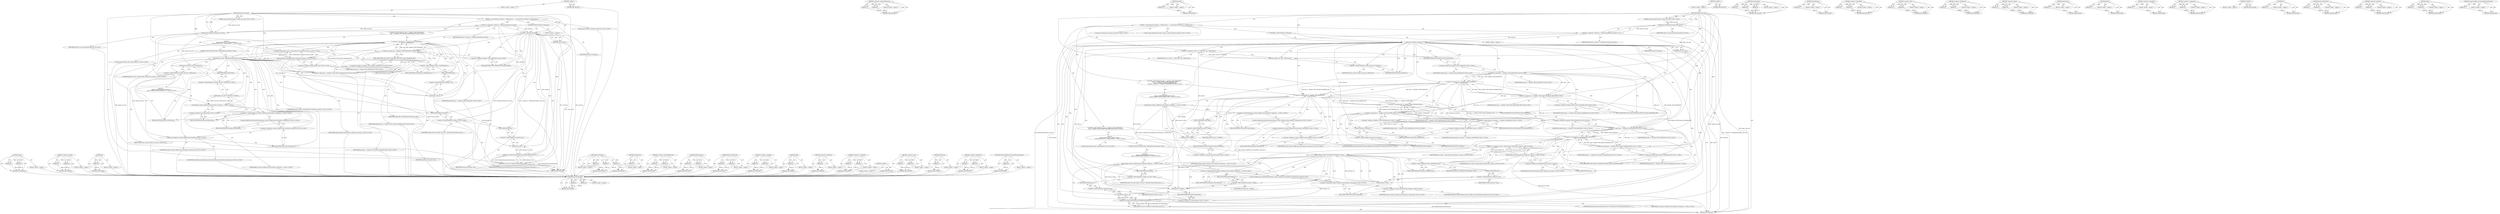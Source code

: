 digraph "content.ChildProcessSecurityPolicy.GetInstance" {
vulnerable_221 [label=<(METHOD,AllowFileAccess)>];
vulnerable_222 [label=<(PARAM,p1)>];
vulnerable_223 [label=<(PARAM,p2)>];
vulnerable_224 [label=<(BLOCK,&lt;empty&gt;,&lt;empty&gt;)>];
vulnerable_225 [label=<(METHOD_RETURN,ANY)>];
vulnerable_173 [label=<(METHOD,&lt;operator&gt;.indirectFieldAccess)>];
vulnerable_174 [label=<(PARAM,p1)>];
vulnerable_175 [label=<(PARAM,p2)>];
vulnerable_176 [label=<(BLOCK,&lt;empty&gt;,&lt;empty&gt;)>];
vulnerable_177 [label=<(METHOD_RETURN,ANY)>];
vulnerable_198 [label=<(METHOD,location)>];
vulnerable_199 [label=<(PARAM,p1)>];
vulnerable_200 [label=<(BLOCK,&lt;empty&gt;,&lt;empty&gt;)>];
vulnerable_201 [label=<(METHOD_RETURN,ANY)>];
vulnerable_6 [label=<(METHOD,&lt;global&gt;)<SUB>1</SUB>>];
vulnerable_7 [label=<(BLOCK,&lt;empty&gt;,&lt;empty&gt;)<SUB>1</SUB>>];
vulnerable_8 [label=<(METHOD,RenderViewCreated)<SUB>1</SUB>>];
vulnerable_9 [label="<(PARAM,content::RenderViewHost* render_view_host)<SUB>2</SUB>>"];
vulnerable_10 [label=<(BLOCK,{
  const Extension* extension = GetExtension(r...,{
  const Extension* extension = GetExtension(r...)<SUB>2</SUB>>];
vulnerable_11 [label="<(LOCAL,const Extension* extension: Extension*)<SUB>3</SUB>>"];
vulnerable_12 [label=<(&lt;operator&gt;.assignment,* extension = GetExtension(render_view_host))<SUB>3</SUB>>];
vulnerable_13 [label=<(IDENTIFIER,extension,* extension = GetExtension(render_view_host))<SUB>3</SUB>>];
vulnerable_14 [label=<(GetExtension,GetExtension(render_view_host))<SUB>3</SUB>>];
vulnerable_15 [label=<(IDENTIFIER,render_view_host,GetExtension(render_view_host))<SUB>3</SUB>>];
vulnerable_16 [label=<(CONTROL_STRUCTURE,IF,if (!extension))<SUB>4</SUB>>];
vulnerable_17 [label=<(&lt;operator&gt;.logicalNot,!extension)<SUB>4</SUB>>];
vulnerable_18 [label=<(IDENTIFIER,extension,!extension)<SUB>4</SUB>>];
vulnerable_19 [label=<(BLOCK,&lt;empty&gt;,&lt;empty&gt;)<SUB>5</SUB>>];
vulnerable_20 [label=<(RETURN,return;,return;)<SUB>5</SUB>>];
vulnerable_21 [label="<(LOCAL,content.RenderProcessHost* process: content.RenderProcessHost*)<SUB>7</SUB>>"];
vulnerable_22 [label=<(&lt;operator&gt;.assignment,* process = render_view_host-&gt;GetProcess())<SUB>7</SUB>>];
vulnerable_23 [label=<(IDENTIFIER,process,* process = render_view_host-&gt;GetProcess())<SUB>7</SUB>>];
vulnerable_24 [label=<(GetProcess,render_view_host-&gt;GetProcess())<SUB>7</SUB>>];
vulnerable_25 [label=<(&lt;operator&gt;.indirectFieldAccess,render_view_host-&gt;GetProcess)<SUB>7</SUB>>];
vulnerable_26 [label=<(IDENTIFIER,render_view_host,render_view_host-&gt;GetProcess())<SUB>7</SUB>>];
vulnerable_27 [label=<(FIELD_IDENTIFIER,GetProcess,GetProcess)<SUB>7</SUB>>];
vulnerable_28 [label="<(CONTROL_STRUCTURE,IF,if (type == Manifest::TYPE_EXTENSION ||
      type == Manifest::TYPE_LEGACY_PACKAGED_APP ||
      (type == Manifest::TYPE_PLATFORM_APP &amp;&amp;
       extension-&gt;location() == Manifest::COMPONENT)))<SUB>8</SUB>>"];
vulnerable_29 [label="<(&lt;operator&gt;.logicalOr,type == Manifest::TYPE_EXTENSION ||
      type ...)<SUB>8</SUB>>"];
vulnerable_30 [label="<(&lt;operator&gt;.logicalOr,type == Manifest::TYPE_EXTENSION ||
      type ...)<SUB>8</SUB>>"];
vulnerable_31 [label="<(&lt;operator&gt;.equals,type == Manifest::TYPE_EXTENSION)<SUB>8</SUB>>"];
vulnerable_32 [label="<(IDENTIFIER,type,type == Manifest::TYPE_EXTENSION)<SUB>8</SUB>>"];
vulnerable_33 [label="<(&lt;operator&gt;.fieldAccess,Manifest::TYPE_EXTENSION)<SUB>8</SUB>>"];
vulnerable_34 [label="<(IDENTIFIER,Manifest,type == Manifest::TYPE_EXTENSION)<SUB>8</SUB>>"];
vulnerable_35 [label=<(FIELD_IDENTIFIER,TYPE_EXTENSION,TYPE_EXTENSION)<SUB>8</SUB>>];
vulnerable_36 [label="<(&lt;operator&gt;.equals,type == Manifest::TYPE_LEGACY_PACKAGED_APP)<SUB>9</SUB>>"];
vulnerable_37 [label="<(IDENTIFIER,type,type == Manifest::TYPE_LEGACY_PACKAGED_APP)<SUB>9</SUB>>"];
vulnerable_38 [label="<(&lt;operator&gt;.fieldAccess,Manifest::TYPE_LEGACY_PACKAGED_APP)<SUB>9</SUB>>"];
vulnerable_39 [label="<(IDENTIFIER,Manifest,type == Manifest::TYPE_LEGACY_PACKAGED_APP)<SUB>9</SUB>>"];
vulnerable_40 [label=<(FIELD_IDENTIFIER,TYPE_LEGACY_PACKAGED_APP,TYPE_LEGACY_PACKAGED_APP)<SUB>9</SUB>>];
vulnerable_41 [label="<(&lt;operator&gt;.logicalAnd,type == Manifest::TYPE_PLATFORM_APP &amp;&amp;
       e...)<SUB>10</SUB>>"];
vulnerable_42 [label="<(&lt;operator&gt;.equals,type == Manifest::TYPE_PLATFORM_APP)<SUB>10</SUB>>"];
vulnerable_43 [label="<(IDENTIFIER,type,type == Manifest::TYPE_PLATFORM_APP)<SUB>10</SUB>>"];
vulnerable_44 [label="<(&lt;operator&gt;.fieldAccess,Manifest::TYPE_PLATFORM_APP)<SUB>10</SUB>>"];
vulnerable_45 [label="<(IDENTIFIER,Manifest,type == Manifest::TYPE_PLATFORM_APP)<SUB>10</SUB>>"];
vulnerable_46 [label=<(FIELD_IDENTIFIER,TYPE_PLATFORM_APP,TYPE_PLATFORM_APP)<SUB>10</SUB>>];
vulnerable_47 [label="<(&lt;operator&gt;.equals,extension-&gt;location() == Manifest::COMPONENT)<SUB>11</SUB>>"];
vulnerable_48 [label=<(location,extension-&gt;location())<SUB>11</SUB>>];
vulnerable_49 [label=<(&lt;operator&gt;.indirectFieldAccess,extension-&gt;location)<SUB>11</SUB>>];
vulnerable_50 [label=<(IDENTIFIER,extension,extension-&gt;location())<SUB>11</SUB>>];
vulnerable_51 [label=<(FIELD_IDENTIFIER,location,location)<SUB>11</SUB>>];
vulnerable_52 [label="<(&lt;operator&gt;.fieldAccess,Manifest::COMPONENT)<SUB>11</SUB>>"];
vulnerable_53 [label="<(IDENTIFIER,Manifest,extension-&gt;location() == Manifest::COMPONENT)<SUB>11</SUB>>"];
vulnerable_54 [label=<(FIELD_IDENTIFIER,COMPONENT,COMPONENT)<SUB>11</SUB>>];
vulnerable_55 [label="<(BLOCK,{
    content::ChildProcessSecurityPolicy::GetI...,{
    content::ChildProcessSecurityPolicy::GetI...)<SUB>11</SUB>>"];
vulnerable_56 [label="<(GrantScheme,content::ChildProcessSecurityPolicy::GetInstanc...)<SUB>12</SUB>>"];
vulnerable_57 [label="<(&lt;operator&gt;.indirectFieldAccess,content::ChildProcessSecurityPolicy::GetInstanc...)<SUB>12</SUB>>"];
vulnerable_58 [label="<(content.ChildProcessSecurityPolicy.GetInstance,content::ChildProcessSecurityPolicy::GetInstance())<SUB>12</SUB>>"];
vulnerable_59 [label="<(&lt;operator&gt;.fieldAccess,content::ChildProcessSecurityPolicy::GetInstance)<SUB>12</SUB>>"];
vulnerable_60 [label="<(&lt;operator&gt;.fieldAccess,content::ChildProcessSecurityPolicy)<SUB>12</SUB>>"];
vulnerable_61 [label="<(IDENTIFIER,content,content::ChildProcessSecurityPolicy::GetInstance())<SUB>12</SUB>>"];
vulnerable_62 [label="<(IDENTIFIER,ChildProcessSecurityPolicy,content::ChildProcessSecurityPolicy::GetInstance())<SUB>12</SUB>>"];
vulnerable_63 [label=<(FIELD_IDENTIFIER,GetInstance,GetInstance)<SUB>12</SUB>>];
vulnerable_64 [label=<(FIELD_IDENTIFIER,GrantScheme,GrantScheme)<SUB>12</SUB>>];
vulnerable_65 [label=<(GetID,process-&gt;GetID())<SUB>13</SUB>>];
vulnerable_66 [label=<(&lt;operator&gt;.indirectFieldAccess,process-&gt;GetID)<SUB>13</SUB>>];
vulnerable_67 [label=<(IDENTIFIER,process,process-&gt;GetID())<SUB>13</SUB>>];
vulnerable_68 [label=<(FIELD_IDENTIFIER,GetID,GetID)<SUB>13</SUB>>];
vulnerable_69 [label="<(&lt;operator&gt;.fieldAccess,content::kChromeUIScheme)<SUB>13</SUB>>"];
vulnerable_70 [label="<(IDENTIFIER,content,content::ChildProcessSecurityPolicy::GetInstanc...)<SUB>13</SUB>>"];
vulnerable_71 [label=<(FIELD_IDENTIFIER,kChromeUIScheme,kChromeUIScheme)<SUB>13</SUB>>];
vulnerable_72 [label="<(CONTROL_STRUCTURE,IF,if (type == Manifest::TYPE_EXTENSION ||
       type == Manifest::TYPE_LEGACY_PACKAGED_APP))<SUB>16</SUB>>"];
vulnerable_73 [label="<(&lt;operator&gt;.logicalOr,type == Manifest::TYPE_EXTENSION ||
       type...)<SUB>16</SUB>>"];
vulnerable_74 [label="<(&lt;operator&gt;.equals,type == Manifest::TYPE_EXTENSION)<SUB>16</SUB>>"];
vulnerable_75 [label="<(IDENTIFIER,type,type == Manifest::TYPE_EXTENSION)<SUB>16</SUB>>"];
vulnerable_76 [label="<(&lt;operator&gt;.fieldAccess,Manifest::TYPE_EXTENSION)<SUB>16</SUB>>"];
vulnerable_77 [label="<(IDENTIFIER,Manifest,type == Manifest::TYPE_EXTENSION)<SUB>16</SUB>>"];
vulnerable_78 [label=<(FIELD_IDENTIFIER,TYPE_EXTENSION,TYPE_EXTENSION)<SUB>16</SUB>>];
vulnerable_79 [label="<(&lt;operator&gt;.equals,type == Manifest::TYPE_LEGACY_PACKAGED_APP)<SUB>17</SUB>>"];
vulnerable_80 [label="<(IDENTIFIER,type,type == Manifest::TYPE_LEGACY_PACKAGED_APP)<SUB>17</SUB>>"];
vulnerable_81 [label="<(&lt;operator&gt;.fieldAccess,Manifest::TYPE_LEGACY_PACKAGED_APP)<SUB>17</SUB>>"];
vulnerable_82 [label="<(IDENTIFIER,Manifest,type == Manifest::TYPE_LEGACY_PACKAGED_APP)<SUB>17</SUB>>"];
vulnerable_83 [label=<(FIELD_IDENTIFIER,TYPE_LEGACY_PACKAGED_APP,TYPE_LEGACY_PACKAGED_APP)<SUB>17</SUB>>];
vulnerable_84 [label="<(BLOCK,{
     ExtensionPrefs* prefs = ExtensionPrefs::...,{
     ExtensionPrefs* prefs = ExtensionPrefs::...)<SUB>17</SUB>>"];
vulnerable_85 [label="<(LOCAL,ExtensionPrefs* prefs: ExtensionPrefs*)<SUB>18</SUB>>"];
vulnerable_86 [label="<(&lt;operator&gt;.assignment,* prefs = ExtensionPrefs::Get(browser_context_))<SUB>18</SUB>>"];
vulnerable_87 [label="<(IDENTIFIER,prefs,* prefs = ExtensionPrefs::Get(browser_context_))<SUB>18</SUB>>"];
vulnerable_88 [label="<(ExtensionPrefs.Get,ExtensionPrefs::Get(browser_context_))<SUB>18</SUB>>"];
vulnerable_89 [label="<(&lt;operator&gt;.fieldAccess,ExtensionPrefs::Get)<SUB>18</SUB>>"];
vulnerable_90 [label="<(IDENTIFIER,ExtensionPrefs,ExtensionPrefs::Get(browser_context_))<SUB>18</SUB>>"];
vulnerable_91 [label=<(FIELD_IDENTIFIER,Get,Get)<SUB>18</SUB>>];
vulnerable_92 [label="<(IDENTIFIER,browser_context_,ExtensionPrefs::Get(browser_context_))<SUB>18</SUB>>"];
vulnerable_93 [label=<(CONTROL_STRUCTURE,IF,if (prefs-&gt;AllowFileAccess(extension-&gt;id())))<SUB>19</SUB>>];
vulnerable_94 [label=<(AllowFileAccess,prefs-&gt;AllowFileAccess(extension-&gt;id()))<SUB>19</SUB>>];
vulnerable_95 [label=<(&lt;operator&gt;.indirectFieldAccess,prefs-&gt;AllowFileAccess)<SUB>19</SUB>>];
vulnerable_96 [label=<(IDENTIFIER,prefs,prefs-&gt;AllowFileAccess(extension-&gt;id()))<SUB>19</SUB>>];
vulnerable_97 [label=<(FIELD_IDENTIFIER,AllowFileAccess,AllowFileAccess)<SUB>19</SUB>>];
vulnerable_98 [label=<(id,extension-&gt;id())<SUB>19</SUB>>];
vulnerable_99 [label=<(&lt;operator&gt;.indirectFieldAccess,extension-&gt;id)<SUB>19</SUB>>];
vulnerable_100 [label=<(IDENTIFIER,extension,extension-&gt;id())<SUB>19</SUB>>];
vulnerable_101 [label=<(FIELD_IDENTIFIER,id,id)<SUB>19</SUB>>];
vulnerable_102 [label="<(BLOCK,{
       content::ChildProcessSecurityPolicy::G...,{
       content::ChildProcessSecurityPolicy::G...)<SUB>19</SUB>>"];
vulnerable_103 [label="<(GrantScheme,content::ChildProcessSecurityPolicy::GetInstanc...)<SUB>20</SUB>>"];
vulnerable_104 [label="<(&lt;operator&gt;.indirectFieldAccess,content::ChildProcessSecurityPolicy::GetInstanc...)<SUB>20</SUB>>"];
vulnerable_105 [label="<(content.ChildProcessSecurityPolicy.GetInstance,content::ChildProcessSecurityPolicy::GetInstance())<SUB>20</SUB>>"];
vulnerable_106 [label="<(&lt;operator&gt;.fieldAccess,content::ChildProcessSecurityPolicy::GetInstance)<SUB>20</SUB>>"];
vulnerable_107 [label="<(&lt;operator&gt;.fieldAccess,content::ChildProcessSecurityPolicy)<SUB>20</SUB>>"];
vulnerable_108 [label="<(IDENTIFIER,content,content::ChildProcessSecurityPolicy::GetInstance())<SUB>20</SUB>>"];
vulnerable_109 [label="<(IDENTIFIER,ChildProcessSecurityPolicy,content::ChildProcessSecurityPolicy::GetInstance())<SUB>20</SUB>>"];
vulnerable_110 [label=<(FIELD_IDENTIFIER,GetInstance,GetInstance)<SUB>20</SUB>>];
vulnerable_111 [label=<(FIELD_IDENTIFIER,GrantScheme,GrantScheme)<SUB>20</SUB>>];
vulnerable_112 [label=<(GetID,process-&gt;GetID())<SUB>21</SUB>>];
vulnerable_113 [label=<(&lt;operator&gt;.indirectFieldAccess,process-&gt;GetID)<SUB>21</SUB>>];
vulnerable_114 [label=<(IDENTIFIER,process,process-&gt;GetID())<SUB>21</SUB>>];
vulnerable_115 [label=<(FIELD_IDENTIFIER,GetID,GetID)<SUB>21</SUB>>];
vulnerable_116 [label="<(&lt;operator&gt;.fieldAccess,url::kFileScheme)<SUB>21</SUB>>"];
vulnerable_117 [label="<(IDENTIFIER,url,content::ChildProcessSecurityPolicy::GetInstanc...)<SUB>21</SUB>>"];
vulnerable_118 [label=<(FIELD_IDENTIFIER,kFileScheme,kFileScheme)<SUB>21</SUB>>];
vulnerable_119 [label=<(Send,render_view_host-&gt;Send(new ExtensionMsg_Activat...)<SUB>25</SUB>>];
vulnerable_120 [label=<(&lt;operator&gt;.indirectFieldAccess,render_view_host-&gt;Send)<SUB>25</SUB>>];
vulnerable_121 [label=<(IDENTIFIER,render_view_host,render_view_host-&gt;Send(new ExtensionMsg_Activat...)<SUB>25</SUB>>];
vulnerable_122 [label=<(FIELD_IDENTIFIER,Send,Send)<SUB>25</SUB>>];
vulnerable_123 [label=<(&lt;operator&gt;.new,new ExtensionMsg_ActivateExtension(extension-&gt;i...)<SUB>25</SUB>>];
vulnerable_124 [label=<(IDENTIFIER,ExtensionMsg_ActivateExtension,new ExtensionMsg_ActivateExtension(extension-&gt;i...)<SUB>25</SUB>>];
vulnerable_125 [label=<(id,extension-&gt;id())<SUB>25</SUB>>];
vulnerable_126 [label=<(&lt;operator&gt;.indirectFieldAccess,extension-&gt;id)<SUB>25</SUB>>];
vulnerable_127 [label=<(IDENTIFIER,extension,extension-&gt;id())<SUB>25</SUB>>];
vulnerable_128 [label=<(FIELD_IDENTIFIER,id,id)<SUB>25</SUB>>];
vulnerable_129 [label=<(METHOD_RETURN,void)<SUB>1</SUB>>];
vulnerable_131 [label=<(METHOD_RETURN,ANY)<SUB>1</SUB>>];
vulnerable_202 [label=<(METHOD,GrantScheme)>];
vulnerable_203 [label=<(PARAM,p1)>];
vulnerable_204 [label=<(PARAM,p2)>];
vulnerable_205 [label=<(PARAM,p3)>];
vulnerable_206 [label=<(BLOCK,&lt;empty&gt;,&lt;empty&gt;)>];
vulnerable_207 [label=<(METHOD_RETURN,ANY)>];
vulnerable_161 [label=<(METHOD,GetExtension)>];
vulnerable_162 [label=<(PARAM,p1)>];
vulnerable_163 [label=<(BLOCK,&lt;empty&gt;,&lt;empty&gt;)>];
vulnerable_164 [label=<(METHOD_RETURN,ANY)>];
vulnerable_193 [label=<(METHOD,&lt;operator&gt;.logicalAnd)>];
vulnerable_194 [label=<(PARAM,p1)>];
vulnerable_195 [label=<(PARAM,p2)>];
vulnerable_196 [label=<(BLOCK,&lt;empty&gt;,&lt;empty&gt;)>];
vulnerable_197 [label=<(METHOD_RETURN,ANY)>];
vulnerable_235 [label=<(METHOD,&lt;operator&gt;.new)>];
vulnerable_236 [label=<(PARAM,p1)>];
vulnerable_237 [label=<(PARAM,p2)>];
vulnerable_238 [label=<(BLOCK,&lt;empty&gt;,&lt;empty&gt;)>];
vulnerable_239 [label=<(METHOD_RETURN,ANY)>];
vulnerable_188 [label=<(METHOD,&lt;operator&gt;.fieldAccess)>];
vulnerable_189 [label=<(PARAM,p1)>];
vulnerable_190 [label=<(PARAM,p2)>];
vulnerable_191 [label=<(BLOCK,&lt;empty&gt;,&lt;empty&gt;)>];
vulnerable_192 [label=<(METHOD_RETURN,ANY)>];
vulnerable_183 [label=<(METHOD,&lt;operator&gt;.equals)>];
vulnerable_184 [label=<(PARAM,p1)>];
vulnerable_185 [label=<(PARAM,p2)>];
vulnerable_186 [label=<(BLOCK,&lt;empty&gt;,&lt;empty&gt;)>];
vulnerable_187 [label=<(METHOD_RETURN,ANY)>];
vulnerable_169 [label=<(METHOD,GetProcess)>];
vulnerable_170 [label=<(PARAM,p1)>];
vulnerable_171 [label=<(BLOCK,&lt;empty&gt;,&lt;empty&gt;)>];
vulnerable_172 [label=<(METHOD_RETURN,ANY)>];
vulnerable_212 [label=<(METHOD,GetID)>];
vulnerable_213 [label=<(PARAM,p1)>];
vulnerable_214 [label=<(BLOCK,&lt;empty&gt;,&lt;empty&gt;)>];
vulnerable_215 [label=<(METHOD_RETURN,ANY)>];
vulnerable_165 [label=<(METHOD,&lt;operator&gt;.logicalNot)>];
vulnerable_166 [label=<(PARAM,p1)>];
vulnerable_167 [label=<(BLOCK,&lt;empty&gt;,&lt;empty&gt;)>];
vulnerable_168 [label=<(METHOD_RETURN,ANY)>];
vulnerable_156 [label=<(METHOD,&lt;operator&gt;.assignment)>];
vulnerable_157 [label=<(PARAM,p1)>];
vulnerable_158 [label=<(PARAM,p2)>];
vulnerable_159 [label=<(BLOCK,&lt;empty&gt;,&lt;empty&gt;)>];
vulnerable_160 [label=<(METHOD_RETURN,ANY)>];
vulnerable_150 [label=<(METHOD,&lt;global&gt;)<SUB>1</SUB>>];
vulnerable_151 [label=<(BLOCK,&lt;empty&gt;,&lt;empty&gt;)>];
vulnerable_152 [label=<(METHOD_RETURN,ANY)>];
vulnerable_226 [label=<(METHOD,id)>];
vulnerable_227 [label=<(PARAM,p1)>];
vulnerable_228 [label=<(BLOCK,&lt;empty&gt;,&lt;empty&gt;)>];
vulnerable_229 [label=<(METHOD_RETURN,ANY)>];
vulnerable_216 [label=<(METHOD,ExtensionPrefs.Get)>];
vulnerable_217 [label=<(PARAM,p1)>];
vulnerable_218 [label=<(PARAM,p2)>];
vulnerable_219 [label=<(BLOCK,&lt;empty&gt;,&lt;empty&gt;)>];
vulnerable_220 [label=<(METHOD_RETURN,ANY)>];
vulnerable_178 [label=<(METHOD,&lt;operator&gt;.logicalOr)>];
vulnerable_179 [label=<(PARAM,p1)>];
vulnerable_180 [label=<(PARAM,p2)>];
vulnerable_181 [label=<(BLOCK,&lt;empty&gt;,&lt;empty&gt;)>];
vulnerable_182 [label=<(METHOD_RETURN,ANY)>];
vulnerable_230 [label=<(METHOD,Send)>];
vulnerable_231 [label=<(PARAM,p1)>];
vulnerable_232 [label=<(PARAM,p2)>];
vulnerable_233 [label=<(BLOCK,&lt;empty&gt;,&lt;empty&gt;)>];
vulnerable_234 [label=<(METHOD_RETURN,ANY)>];
vulnerable_208 [label=<(METHOD,content.ChildProcessSecurityPolicy.GetInstance)>];
vulnerable_209 [label=<(PARAM,p1)>];
vulnerable_210 [label=<(BLOCK,&lt;empty&gt;,&lt;empty&gt;)>];
vulnerable_211 [label=<(METHOD_RETURN,ANY)>];
fixed_171 [label=<(METHOD,Send)>];
fixed_172 [label=<(PARAM,p1)>];
fixed_173 [label=<(PARAM,p2)>];
fixed_174 [label=<(BLOCK,&lt;empty&gt;,&lt;empty&gt;)>];
fixed_175 [label=<(METHOD_RETURN,ANY)>];
fixed_124 [label=<(METHOD,&lt;operator&gt;.equals)>];
fixed_125 [label=<(PARAM,p1)>];
fixed_126 [label=<(PARAM,p2)>];
fixed_127 [label=<(BLOCK,&lt;empty&gt;,&lt;empty&gt;)>];
fixed_128 [label=<(METHOD_RETURN,ANY)>];
fixed_149 [label=<(METHOD,id)>];
fixed_150 [label=<(PARAM,p1)>];
fixed_151 [label=<(BLOCK,&lt;empty&gt;,&lt;empty&gt;)>];
fixed_152 [label=<(METHOD_RETURN,ANY)>];
fixed_6 [label=<(METHOD,&lt;global&gt;)<SUB>1</SUB>>];
fixed_7 [label=<(BLOCK,&lt;empty&gt;,&lt;empty&gt;)<SUB>1</SUB>>];
fixed_8 [label=<(METHOD,RenderViewCreated)<SUB>1</SUB>>];
fixed_9 [label="<(PARAM,content::RenderViewHost* render_view_host)<SUB>2</SUB>>"];
fixed_10 [label=<(BLOCK,{
  const Extension* extension = GetExtension(r...,{
  const Extension* extension = GetExtension(r...)<SUB>2</SUB>>];
fixed_11 [label="<(LOCAL,const Extension* extension: Extension*)<SUB>3</SUB>>"];
fixed_12 [label=<(&lt;operator&gt;.assignment,* extension = GetExtension(render_view_host))<SUB>3</SUB>>];
fixed_13 [label=<(IDENTIFIER,extension,* extension = GetExtension(render_view_host))<SUB>3</SUB>>];
fixed_14 [label=<(GetExtension,GetExtension(render_view_host))<SUB>3</SUB>>];
fixed_15 [label=<(IDENTIFIER,render_view_host,GetExtension(render_view_host))<SUB>3</SUB>>];
fixed_16 [label=<(CONTROL_STRUCTURE,IF,if (!extension))<SUB>4</SUB>>];
fixed_17 [label=<(&lt;operator&gt;.logicalNot,!extension)<SUB>4</SUB>>];
fixed_18 [label=<(IDENTIFIER,extension,!extension)<SUB>4</SUB>>];
fixed_19 [label=<(BLOCK,&lt;empty&gt;,&lt;empty&gt;)<SUB>5</SUB>>];
fixed_20 [label=<(RETURN,return;,return;)<SUB>5</SUB>>];
fixed_21 [label="<(CONTROL_STRUCTURE,IF,if (type == Manifest::TYPE_EXTENSION ||
       type == Manifest::TYPE_LEGACY_PACKAGED_APP))<SUB>8</SUB>>"];
fixed_22 [label="<(&lt;operator&gt;.logicalOr,type == Manifest::TYPE_EXTENSION ||
       type...)<SUB>8</SUB>>"];
fixed_23 [label="<(&lt;operator&gt;.equals,type == Manifest::TYPE_EXTENSION)<SUB>8</SUB>>"];
fixed_24 [label="<(IDENTIFIER,type,type == Manifest::TYPE_EXTENSION)<SUB>8</SUB>>"];
fixed_25 [label="<(&lt;operator&gt;.fieldAccess,Manifest::TYPE_EXTENSION)<SUB>8</SUB>>"];
fixed_26 [label="<(IDENTIFIER,Manifest,type == Manifest::TYPE_EXTENSION)<SUB>8</SUB>>"];
fixed_27 [label=<(FIELD_IDENTIFIER,TYPE_EXTENSION,TYPE_EXTENSION)<SUB>8</SUB>>];
fixed_28 [label="<(&lt;operator&gt;.equals,type == Manifest::TYPE_LEGACY_PACKAGED_APP)<SUB>9</SUB>>"];
fixed_29 [label="<(IDENTIFIER,type,type == Manifest::TYPE_LEGACY_PACKAGED_APP)<SUB>9</SUB>>"];
fixed_30 [label="<(&lt;operator&gt;.fieldAccess,Manifest::TYPE_LEGACY_PACKAGED_APP)<SUB>9</SUB>>"];
fixed_31 [label="<(IDENTIFIER,Manifest,type == Manifest::TYPE_LEGACY_PACKAGED_APP)<SUB>9</SUB>>"];
fixed_32 [label=<(FIELD_IDENTIFIER,TYPE_LEGACY_PACKAGED_APP,TYPE_LEGACY_PACKAGED_APP)<SUB>9</SUB>>];
fixed_33 [label="<(BLOCK,{
     ExtensionPrefs* prefs = ExtensionPrefs::...,{
     ExtensionPrefs* prefs = ExtensionPrefs::...)<SUB>9</SUB>>"];
fixed_34 [label="<(LOCAL,ExtensionPrefs* prefs: ExtensionPrefs*)<SUB>10</SUB>>"];
fixed_35 [label="<(&lt;operator&gt;.assignment,* prefs = ExtensionPrefs::Get(browser_context_))<SUB>10</SUB>>"];
fixed_36 [label="<(IDENTIFIER,prefs,* prefs = ExtensionPrefs::Get(browser_context_))<SUB>10</SUB>>"];
fixed_37 [label="<(ExtensionPrefs.Get,ExtensionPrefs::Get(browser_context_))<SUB>10</SUB>>"];
fixed_38 [label="<(&lt;operator&gt;.fieldAccess,ExtensionPrefs::Get)<SUB>10</SUB>>"];
fixed_39 [label="<(IDENTIFIER,ExtensionPrefs,ExtensionPrefs::Get(browser_context_))<SUB>10</SUB>>"];
fixed_40 [label=<(FIELD_IDENTIFIER,Get,Get)<SUB>10</SUB>>];
fixed_41 [label="<(IDENTIFIER,browser_context_,ExtensionPrefs::Get(browser_context_))<SUB>10</SUB>>"];
fixed_42 [label=<(CONTROL_STRUCTURE,IF,if (prefs-&gt;AllowFileAccess(extension-&gt;id())))<SUB>11</SUB>>];
fixed_43 [label=<(AllowFileAccess,prefs-&gt;AllowFileAccess(extension-&gt;id()))<SUB>11</SUB>>];
fixed_44 [label=<(&lt;operator&gt;.indirectFieldAccess,prefs-&gt;AllowFileAccess)<SUB>11</SUB>>];
fixed_45 [label=<(IDENTIFIER,prefs,prefs-&gt;AllowFileAccess(extension-&gt;id()))<SUB>11</SUB>>];
fixed_46 [label=<(FIELD_IDENTIFIER,AllowFileAccess,AllowFileAccess)<SUB>11</SUB>>];
fixed_47 [label=<(id,extension-&gt;id())<SUB>11</SUB>>];
fixed_48 [label=<(&lt;operator&gt;.indirectFieldAccess,extension-&gt;id)<SUB>11</SUB>>];
fixed_49 [label=<(IDENTIFIER,extension,extension-&gt;id())<SUB>11</SUB>>];
fixed_50 [label=<(FIELD_IDENTIFIER,id,id)<SUB>11</SUB>>];
fixed_51 [label="<(BLOCK,{
       content::ChildProcessSecurityPolicy::G...,{
       content::ChildProcessSecurityPolicy::G...)<SUB>11</SUB>>"];
fixed_52 [label="<(GrantScheme,content::ChildProcessSecurityPolicy::GetInstanc...)<SUB>12</SUB>>"];
fixed_53 [label="<(&lt;operator&gt;.indirectFieldAccess,content::ChildProcessSecurityPolicy::GetInstanc...)<SUB>12</SUB>>"];
fixed_54 [label="<(content.ChildProcessSecurityPolicy.GetInstance,content::ChildProcessSecurityPolicy::GetInstance())<SUB>12</SUB>>"];
fixed_55 [label="<(&lt;operator&gt;.fieldAccess,content::ChildProcessSecurityPolicy::GetInstance)<SUB>12</SUB>>"];
fixed_56 [label="<(&lt;operator&gt;.fieldAccess,content::ChildProcessSecurityPolicy)<SUB>12</SUB>>"];
fixed_57 [label="<(IDENTIFIER,content,content::ChildProcessSecurityPolicy::GetInstance())<SUB>12</SUB>>"];
fixed_58 [label="<(IDENTIFIER,ChildProcessSecurityPolicy,content::ChildProcessSecurityPolicy::GetInstance())<SUB>12</SUB>>"];
fixed_59 [label=<(FIELD_IDENTIFIER,GetInstance,GetInstance)<SUB>12</SUB>>];
fixed_60 [label=<(FIELD_IDENTIFIER,GrantScheme,GrantScheme)<SUB>12</SUB>>];
fixed_61 [label=<(GetID,render_view_host-&gt;GetProcess()-&gt;GetID())<SUB>13</SUB>>];
fixed_62 [label=<(&lt;operator&gt;.indirectFieldAccess,render_view_host-&gt;GetProcess()-&gt;GetID)<SUB>13</SUB>>];
fixed_63 [label=<(GetProcess,render_view_host-&gt;GetProcess())<SUB>13</SUB>>];
fixed_64 [label=<(&lt;operator&gt;.indirectFieldAccess,render_view_host-&gt;GetProcess)<SUB>13</SUB>>];
fixed_65 [label=<(IDENTIFIER,render_view_host,render_view_host-&gt;GetProcess())<SUB>13</SUB>>];
fixed_66 [label=<(FIELD_IDENTIFIER,GetProcess,GetProcess)<SUB>13</SUB>>];
fixed_67 [label=<(FIELD_IDENTIFIER,GetID,GetID)<SUB>13</SUB>>];
fixed_68 [label="<(&lt;operator&gt;.fieldAccess,url::kFileScheme)<SUB>13</SUB>>"];
fixed_69 [label="<(IDENTIFIER,url,content::ChildProcessSecurityPolicy::GetInstanc...)<SUB>13</SUB>>"];
fixed_70 [label=<(FIELD_IDENTIFIER,kFileScheme,kFileScheme)<SUB>13</SUB>>];
fixed_71 [label=<(Send,render_view_host-&gt;Send(new ExtensionMsg_Activat...)<SUB>17</SUB>>];
fixed_72 [label=<(&lt;operator&gt;.indirectFieldAccess,render_view_host-&gt;Send)<SUB>17</SUB>>];
fixed_73 [label=<(IDENTIFIER,render_view_host,render_view_host-&gt;Send(new ExtensionMsg_Activat...)<SUB>17</SUB>>];
fixed_74 [label=<(FIELD_IDENTIFIER,Send,Send)<SUB>17</SUB>>];
fixed_75 [label=<(&lt;operator&gt;.new,new ExtensionMsg_ActivateExtension(extension-&gt;i...)<SUB>17</SUB>>];
fixed_76 [label=<(IDENTIFIER,ExtensionMsg_ActivateExtension,new ExtensionMsg_ActivateExtension(extension-&gt;i...)<SUB>17</SUB>>];
fixed_77 [label=<(id,extension-&gt;id())<SUB>17</SUB>>];
fixed_78 [label=<(&lt;operator&gt;.indirectFieldAccess,extension-&gt;id)<SUB>17</SUB>>];
fixed_79 [label=<(IDENTIFIER,extension,extension-&gt;id())<SUB>17</SUB>>];
fixed_80 [label=<(FIELD_IDENTIFIER,id,id)<SUB>17</SUB>>];
fixed_81 [label=<(METHOD_RETURN,void)<SUB>1</SUB>>];
fixed_83 [label=<(METHOD_RETURN,ANY)<SUB>1</SUB>>];
fixed_153 [label=<(METHOD,GrantScheme)>];
fixed_154 [label=<(PARAM,p1)>];
fixed_155 [label=<(PARAM,p2)>];
fixed_156 [label=<(PARAM,p3)>];
fixed_157 [label=<(BLOCK,&lt;empty&gt;,&lt;empty&gt;)>];
fixed_158 [label=<(METHOD_RETURN,ANY)>];
fixed_111 [label=<(METHOD,GetExtension)>];
fixed_112 [label=<(PARAM,p1)>];
fixed_113 [label=<(BLOCK,&lt;empty&gt;,&lt;empty&gt;)>];
fixed_114 [label=<(METHOD_RETURN,ANY)>];
fixed_144 [label=<(METHOD,&lt;operator&gt;.indirectFieldAccess)>];
fixed_145 [label=<(PARAM,p1)>];
fixed_146 [label=<(PARAM,p2)>];
fixed_147 [label=<(BLOCK,&lt;empty&gt;,&lt;empty&gt;)>];
fixed_148 [label=<(METHOD_RETURN,ANY)>];
fixed_139 [label=<(METHOD,AllowFileAccess)>];
fixed_140 [label=<(PARAM,p1)>];
fixed_141 [label=<(PARAM,p2)>];
fixed_142 [label=<(BLOCK,&lt;empty&gt;,&lt;empty&gt;)>];
fixed_143 [label=<(METHOD_RETURN,ANY)>];
fixed_134 [label=<(METHOD,ExtensionPrefs.Get)>];
fixed_135 [label=<(PARAM,p1)>];
fixed_136 [label=<(PARAM,p2)>];
fixed_137 [label=<(BLOCK,&lt;empty&gt;,&lt;empty&gt;)>];
fixed_138 [label=<(METHOD_RETURN,ANY)>];
fixed_119 [label=<(METHOD,&lt;operator&gt;.logicalOr)>];
fixed_120 [label=<(PARAM,p1)>];
fixed_121 [label=<(PARAM,p2)>];
fixed_122 [label=<(BLOCK,&lt;empty&gt;,&lt;empty&gt;)>];
fixed_123 [label=<(METHOD_RETURN,ANY)>];
fixed_163 [label=<(METHOD,GetID)>];
fixed_164 [label=<(PARAM,p1)>];
fixed_165 [label=<(BLOCK,&lt;empty&gt;,&lt;empty&gt;)>];
fixed_166 [label=<(METHOD_RETURN,ANY)>];
fixed_115 [label=<(METHOD,&lt;operator&gt;.logicalNot)>];
fixed_116 [label=<(PARAM,p1)>];
fixed_117 [label=<(BLOCK,&lt;empty&gt;,&lt;empty&gt;)>];
fixed_118 [label=<(METHOD_RETURN,ANY)>];
fixed_106 [label=<(METHOD,&lt;operator&gt;.assignment)>];
fixed_107 [label=<(PARAM,p1)>];
fixed_108 [label=<(PARAM,p2)>];
fixed_109 [label=<(BLOCK,&lt;empty&gt;,&lt;empty&gt;)>];
fixed_110 [label=<(METHOD_RETURN,ANY)>];
fixed_100 [label=<(METHOD,&lt;global&gt;)<SUB>1</SUB>>];
fixed_101 [label=<(BLOCK,&lt;empty&gt;,&lt;empty&gt;)>];
fixed_102 [label=<(METHOD_RETURN,ANY)>];
fixed_176 [label=<(METHOD,&lt;operator&gt;.new)>];
fixed_177 [label=<(PARAM,p1)>];
fixed_178 [label=<(PARAM,p2)>];
fixed_179 [label=<(BLOCK,&lt;empty&gt;,&lt;empty&gt;)>];
fixed_180 [label=<(METHOD_RETURN,ANY)>];
fixed_167 [label=<(METHOD,GetProcess)>];
fixed_168 [label=<(PARAM,p1)>];
fixed_169 [label=<(BLOCK,&lt;empty&gt;,&lt;empty&gt;)>];
fixed_170 [label=<(METHOD_RETURN,ANY)>];
fixed_129 [label=<(METHOD,&lt;operator&gt;.fieldAccess)>];
fixed_130 [label=<(PARAM,p1)>];
fixed_131 [label=<(PARAM,p2)>];
fixed_132 [label=<(BLOCK,&lt;empty&gt;,&lt;empty&gt;)>];
fixed_133 [label=<(METHOD_RETURN,ANY)>];
fixed_159 [label=<(METHOD,content.ChildProcessSecurityPolicy.GetInstance)>];
fixed_160 [label=<(PARAM,p1)>];
fixed_161 [label=<(BLOCK,&lt;empty&gt;,&lt;empty&gt;)>];
fixed_162 [label=<(METHOD_RETURN,ANY)>];
vulnerable_221 -> vulnerable_222  [key=0, label="AST: "];
vulnerable_221 -> vulnerable_222  [key=1, label="DDG: "];
vulnerable_221 -> vulnerable_224  [key=0, label="AST: "];
vulnerable_221 -> vulnerable_223  [key=0, label="AST: "];
vulnerable_221 -> vulnerable_223  [key=1, label="DDG: "];
vulnerable_221 -> vulnerable_225  [key=0, label="AST: "];
vulnerable_221 -> vulnerable_225  [key=1, label="CFG: "];
vulnerable_222 -> vulnerable_225  [key=0, label="DDG: p1"];
vulnerable_223 -> vulnerable_225  [key=0, label="DDG: p2"];
vulnerable_173 -> vulnerable_174  [key=0, label="AST: "];
vulnerable_173 -> vulnerable_174  [key=1, label="DDG: "];
vulnerable_173 -> vulnerable_176  [key=0, label="AST: "];
vulnerable_173 -> vulnerable_175  [key=0, label="AST: "];
vulnerable_173 -> vulnerable_175  [key=1, label="DDG: "];
vulnerable_173 -> vulnerable_177  [key=0, label="AST: "];
vulnerable_173 -> vulnerable_177  [key=1, label="CFG: "];
vulnerable_174 -> vulnerable_177  [key=0, label="DDG: p1"];
vulnerable_175 -> vulnerable_177  [key=0, label="DDG: p2"];
vulnerable_198 -> vulnerable_199  [key=0, label="AST: "];
vulnerable_198 -> vulnerable_199  [key=1, label="DDG: "];
vulnerable_198 -> vulnerable_200  [key=0, label="AST: "];
vulnerable_198 -> vulnerable_201  [key=0, label="AST: "];
vulnerable_198 -> vulnerable_201  [key=1, label="CFG: "];
vulnerable_199 -> vulnerable_201  [key=0, label="DDG: p1"];
vulnerable_6 -> vulnerable_7  [key=0, label="AST: "];
vulnerable_6 -> vulnerable_131  [key=0, label="AST: "];
vulnerable_6 -> vulnerable_131  [key=1, label="CFG: "];
vulnerable_7 -> vulnerable_8  [key=0, label="AST: "];
vulnerable_8 -> vulnerable_9  [key=0, label="AST: "];
vulnerable_8 -> vulnerable_9  [key=1, label="DDG: "];
vulnerable_8 -> vulnerable_10  [key=0, label="AST: "];
vulnerable_8 -> vulnerable_129  [key=0, label="AST: "];
vulnerable_8 -> vulnerable_14  [key=0, label="CFG: "];
vulnerable_8 -> vulnerable_14  [key=1, label="DDG: "];
vulnerable_8 -> vulnerable_17  [key=0, label="DDG: "];
vulnerable_8 -> vulnerable_20  [key=0, label="DDG: "];
vulnerable_8 -> vulnerable_123  [key=0, label="DDG: "];
vulnerable_8 -> vulnerable_74  [key=0, label="DDG: "];
vulnerable_8 -> vulnerable_79  [key=0, label="DDG: "];
vulnerable_8 -> vulnerable_31  [key=0, label="DDG: "];
vulnerable_8 -> vulnerable_36  [key=0, label="DDG: "];
vulnerable_8 -> vulnerable_42  [key=0, label="DDG: "];
vulnerable_8 -> vulnerable_88  [key=0, label="DDG: "];
vulnerable_9 -> vulnerable_14  [key=0, label="DDG: render_view_host"];
vulnerable_10 -> vulnerable_11  [key=0, label="AST: "];
vulnerable_10 -> vulnerable_12  [key=0, label="AST: "];
vulnerable_10 -> vulnerable_16  [key=0, label="AST: "];
vulnerable_10 -> vulnerable_21  [key=0, label="AST: "];
vulnerable_10 -> vulnerable_22  [key=0, label="AST: "];
vulnerable_10 -> vulnerable_28  [key=0, label="AST: "];
vulnerable_10 -> vulnerable_72  [key=0, label="AST: "];
vulnerable_10 -> vulnerable_119  [key=0, label="AST: "];
vulnerable_12 -> vulnerable_13  [key=0, label="AST: "];
vulnerable_12 -> vulnerable_14  [key=0, label="AST: "];
vulnerable_12 -> vulnerable_17  [key=0, label="CFG: "];
vulnerable_12 -> vulnerable_17  [key=1, label="DDG: extension"];
vulnerable_12 -> vulnerable_129  [key=0, label="DDG: GetExtension(render_view_host)"];
vulnerable_12 -> vulnerable_129  [key=1, label="DDG: * extension = GetExtension(render_view_host)"];
vulnerable_14 -> vulnerable_15  [key=0, label="AST: "];
vulnerable_14 -> vulnerable_12  [key=0, label="CFG: "];
vulnerable_14 -> vulnerable_12  [key=1, label="DDG: render_view_host"];
vulnerable_14 -> vulnerable_129  [key=0, label="DDG: render_view_host"];
vulnerable_14 -> vulnerable_119  [key=0, label="DDG: render_view_host"];
vulnerable_14 -> vulnerable_24  [key=0, label="DDG: render_view_host"];
vulnerable_16 -> vulnerable_17  [key=0, label="AST: "];
vulnerable_16 -> vulnerable_19  [key=0, label="AST: "];
vulnerable_17 -> vulnerable_18  [key=0, label="AST: "];
vulnerable_17 -> vulnerable_20  [key=0, label="CFG: "];
vulnerable_17 -> vulnerable_20  [key=1, label="CDG: "];
vulnerable_17 -> vulnerable_27  [key=0, label="CFG: "];
vulnerable_17 -> vulnerable_27  [key=1, label="CDG: "];
vulnerable_17 -> vulnerable_129  [key=0, label="DDG: extension"];
vulnerable_17 -> vulnerable_129  [key=1, label="DDG: !extension"];
vulnerable_17 -> vulnerable_125  [key=0, label="DDG: extension"];
vulnerable_17 -> vulnerable_125  [key=1, label="CDG: "];
vulnerable_17 -> vulnerable_48  [key=0, label="DDG: extension"];
vulnerable_17 -> vulnerable_98  [key=0, label="DDG: extension"];
vulnerable_17 -> vulnerable_30  [key=0, label="CDG: "];
vulnerable_17 -> vulnerable_73  [key=0, label="CDG: "];
vulnerable_17 -> vulnerable_120  [key=0, label="CDG: "];
vulnerable_17 -> vulnerable_128  [key=0, label="CDG: "];
vulnerable_17 -> vulnerable_25  [key=0, label="CDG: "];
vulnerable_17 -> vulnerable_74  [key=0, label="CDG: "];
vulnerable_17 -> vulnerable_119  [key=0, label="CDG: "];
vulnerable_17 -> vulnerable_76  [key=0, label="CDG: "];
vulnerable_17 -> vulnerable_35  [key=0, label="CDG: "];
vulnerable_17 -> vulnerable_24  [key=0, label="CDG: "];
vulnerable_17 -> vulnerable_33  [key=0, label="CDG: "];
vulnerable_17 -> vulnerable_122  [key=0, label="CDG: "];
vulnerable_17 -> vulnerable_22  [key=0, label="CDG: "];
vulnerable_17 -> vulnerable_123  [key=0, label="CDG: "];
vulnerable_17 -> vulnerable_29  [key=0, label="CDG: "];
vulnerable_17 -> vulnerable_126  [key=0, label="CDG: "];
vulnerable_17 -> vulnerable_78  [key=0, label="CDG: "];
vulnerable_17 -> vulnerable_31  [key=0, label="CDG: "];
vulnerable_19 -> vulnerable_20  [key=0, label="AST: "];
vulnerable_20 -> vulnerable_129  [key=0, label="CFG: "];
vulnerable_20 -> vulnerable_129  [key=1, label="DDG: &lt;RET&gt;"];
vulnerable_22 -> vulnerable_23  [key=0, label="AST: "];
vulnerable_22 -> vulnerable_24  [key=0, label="AST: "];
vulnerable_22 -> vulnerable_35  [key=0, label="CFG: "];
vulnerable_22 -> vulnerable_65  [key=0, label="DDG: process"];
vulnerable_22 -> vulnerable_112  [key=0, label="DDG: process"];
vulnerable_24 -> vulnerable_25  [key=0, label="AST: "];
vulnerable_24 -> vulnerable_22  [key=0, label="CFG: "];
vulnerable_24 -> vulnerable_22  [key=1, label="DDG: render_view_host-&gt;GetProcess"];
vulnerable_25 -> vulnerable_26  [key=0, label="AST: "];
vulnerable_25 -> vulnerable_27  [key=0, label="AST: "];
vulnerable_25 -> vulnerable_24  [key=0, label="CFG: "];
vulnerable_27 -> vulnerable_25  [key=0, label="CFG: "];
vulnerable_28 -> vulnerable_29  [key=0, label="AST: "];
vulnerable_28 -> vulnerable_55  [key=0, label="AST: "];
vulnerable_29 -> vulnerable_30  [key=0, label="AST: "];
vulnerable_29 -> vulnerable_41  [key=0, label="AST: "];
vulnerable_29 -> vulnerable_60  [key=0, label="CFG: "];
vulnerable_29 -> vulnerable_60  [key=1, label="CDG: "];
vulnerable_29 -> vulnerable_78  [key=0, label="CFG: "];
vulnerable_29 -> vulnerable_68  [key=0, label="CDG: "];
vulnerable_29 -> vulnerable_64  [key=0, label="CDG: "];
vulnerable_29 -> vulnerable_57  [key=0, label="CDG: "];
vulnerable_29 -> vulnerable_56  [key=0, label="CDG: "];
vulnerable_29 -> vulnerable_69  [key=0, label="CDG: "];
vulnerable_29 -> vulnerable_59  [key=0, label="CDG: "];
vulnerable_29 -> vulnerable_58  [key=0, label="CDG: "];
vulnerable_29 -> vulnerable_66  [key=0, label="CDG: "];
vulnerable_29 -> vulnerable_65  [key=0, label="CDG: "];
vulnerable_29 -> vulnerable_71  [key=0, label="CDG: "];
vulnerable_29 -> vulnerable_63  [key=0, label="CDG: "];
vulnerable_30 -> vulnerable_31  [key=0, label="AST: "];
vulnerable_30 -> vulnerable_36  [key=0, label="AST: "];
vulnerable_30 -> vulnerable_29  [key=0, label="CFG: "];
vulnerable_30 -> vulnerable_29  [key=1, label="DDG: type == Manifest::TYPE_EXTENSION"];
vulnerable_30 -> vulnerable_29  [key=2, label="DDG: type == Manifest::TYPE_LEGACY_PACKAGED_APP"];
vulnerable_30 -> vulnerable_46  [key=0, label="CFG: "];
vulnerable_30 -> vulnerable_46  [key=1, label="CDG: "];
vulnerable_30 -> vulnerable_73  [key=0, label="DDG: type == Manifest::TYPE_LEGACY_PACKAGED_APP"];
vulnerable_30 -> vulnerable_42  [key=0, label="CDG: "];
vulnerable_30 -> vulnerable_44  [key=0, label="CDG: "];
vulnerable_30 -> vulnerable_41  [key=0, label="CDG: "];
vulnerable_31 -> vulnerable_32  [key=0, label="AST: "];
vulnerable_31 -> vulnerable_33  [key=0, label="AST: "];
vulnerable_31 -> vulnerable_30  [key=0, label="CFG: "];
vulnerable_31 -> vulnerable_30  [key=1, label="DDG: type"];
vulnerable_31 -> vulnerable_30  [key=2, label="DDG: Manifest::TYPE_EXTENSION"];
vulnerable_31 -> vulnerable_40  [key=0, label="CFG: "];
vulnerable_31 -> vulnerable_40  [key=1, label="CDG: "];
vulnerable_31 -> vulnerable_74  [key=0, label="DDG: type"];
vulnerable_31 -> vulnerable_74  [key=1, label="DDG: Manifest::TYPE_EXTENSION"];
vulnerable_31 -> vulnerable_36  [key=0, label="DDG: type"];
vulnerable_31 -> vulnerable_36  [key=1, label="CDG: "];
vulnerable_31 -> vulnerable_42  [key=0, label="DDG: type"];
vulnerable_31 -> vulnerable_38  [key=0, label="CDG: "];
vulnerable_33 -> vulnerable_34  [key=0, label="AST: "];
vulnerable_33 -> vulnerable_35  [key=0, label="AST: "];
vulnerable_33 -> vulnerable_31  [key=0, label="CFG: "];
vulnerable_35 -> vulnerable_33  [key=0, label="CFG: "];
vulnerable_36 -> vulnerable_37  [key=0, label="AST: "];
vulnerable_36 -> vulnerable_38  [key=0, label="AST: "];
vulnerable_36 -> vulnerable_30  [key=0, label="CFG: "];
vulnerable_36 -> vulnerable_30  [key=1, label="DDG: type"];
vulnerable_36 -> vulnerable_30  [key=2, label="DDG: Manifest::TYPE_LEGACY_PACKAGED_APP"];
vulnerable_36 -> vulnerable_74  [key=0, label="DDG: type"];
vulnerable_36 -> vulnerable_79  [key=0, label="DDG: Manifest::TYPE_LEGACY_PACKAGED_APP"];
vulnerable_36 -> vulnerable_42  [key=0, label="DDG: type"];
vulnerable_38 -> vulnerable_39  [key=0, label="AST: "];
vulnerable_38 -> vulnerable_40  [key=0, label="AST: "];
vulnerable_38 -> vulnerable_36  [key=0, label="CFG: "];
vulnerable_40 -> vulnerable_38  [key=0, label="CFG: "];
vulnerable_41 -> vulnerable_42  [key=0, label="AST: "];
vulnerable_41 -> vulnerable_47  [key=0, label="AST: "];
vulnerable_41 -> vulnerable_29  [key=0, label="CFG: "];
vulnerable_41 -> vulnerable_29  [key=1, label="DDG: type == Manifest::TYPE_PLATFORM_APP"];
vulnerable_41 -> vulnerable_29  [key=2, label="DDG: extension-&gt;location() == Manifest::COMPONENT"];
vulnerable_42 -> vulnerable_43  [key=0, label="AST: "];
vulnerable_42 -> vulnerable_44  [key=0, label="AST: "];
vulnerable_42 -> vulnerable_41  [key=0, label="CFG: "];
vulnerable_42 -> vulnerable_41  [key=1, label="DDG: type"];
vulnerable_42 -> vulnerable_41  [key=2, label="DDG: Manifest::TYPE_PLATFORM_APP"];
vulnerable_42 -> vulnerable_51  [key=0, label="CFG: "];
vulnerable_42 -> vulnerable_51  [key=1, label="CDG: "];
vulnerable_42 -> vulnerable_74  [key=0, label="DDG: type"];
vulnerable_42 -> vulnerable_52  [key=0, label="CDG: "];
vulnerable_42 -> vulnerable_54  [key=0, label="CDG: "];
vulnerable_42 -> vulnerable_47  [key=0, label="CDG: "];
vulnerable_42 -> vulnerable_48  [key=0, label="CDG: "];
vulnerable_42 -> vulnerable_49  [key=0, label="CDG: "];
vulnerable_44 -> vulnerable_45  [key=0, label="AST: "];
vulnerable_44 -> vulnerable_46  [key=0, label="AST: "];
vulnerable_44 -> vulnerable_42  [key=0, label="CFG: "];
vulnerable_46 -> vulnerable_44  [key=0, label="CFG: "];
vulnerable_47 -> vulnerable_48  [key=0, label="AST: "];
vulnerable_47 -> vulnerable_52  [key=0, label="AST: "];
vulnerable_47 -> vulnerable_41  [key=0, label="CFG: "];
vulnerable_47 -> vulnerable_41  [key=1, label="DDG: extension-&gt;location()"];
vulnerable_47 -> vulnerable_41  [key=2, label="DDG: Manifest::COMPONENT"];
vulnerable_48 -> vulnerable_49  [key=0, label="AST: "];
vulnerable_48 -> vulnerable_54  [key=0, label="CFG: "];
vulnerable_48 -> vulnerable_47  [key=0, label="DDG: extension-&gt;location"];
vulnerable_49 -> vulnerable_50  [key=0, label="AST: "];
vulnerable_49 -> vulnerable_51  [key=0, label="AST: "];
vulnerable_49 -> vulnerable_48  [key=0, label="CFG: "];
vulnerable_51 -> vulnerable_49  [key=0, label="CFG: "];
vulnerable_52 -> vulnerable_53  [key=0, label="AST: "];
vulnerable_52 -> vulnerable_54  [key=0, label="AST: "];
vulnerable_52 -> vulnerable_47  [key=0, label="CFG: "];
vulnerable_54 -> vulnerable_52  [key=0, label="CFG: "];
vulnerable_55 -> vulnerable_56  [key=0, label="AST: "];
vulnerable_56 -> vulnerable_57  [key=0, label="AST: "];
vulnerable_56 -> vulnerable_65  [key=0, label="AST: "];
vulnerable_56 -> vulnerable_69  [key=0, label="AST: "];
vulnerable_56 -> vulnerable_78  [key=0, label="CFG: "];
vulnerable_56 -> vulnerable_103  [key=0, label="DDG: content::ChildProcessSecurityPolicy::GetInstance()-&gt;GrantScheme"];
vulnerable_57 -> vulnerable_58  [key=0, label="AST: "];
vulnerable_57 -> vulnerable_64  [key=0, label="AST: "];
vulnerable_57 -> vulnerable_68  [key=0, label="CFG: "];
vulnerable_58 -> vulnerable_59  [key=0, label="AST: "];
vulnerable_58 -> vulnerable_64  [key=0, label="CFG: "];
vulnerable_58 -> vulnerable_105  [key=0, label="DDG: content::ChildProcessSecurityPolicy::GetInstance"];
vulnerable_59 -> vulnerable_60  [key=0, label="AST: "];
vulnerable_59 -> vulnerable_63  [key=0, label="AST: "];
vulnerable_59 -> vulnerable_58  [key=0, label="CFG: "];
vulnerable_60 -> vulnerable_61  [key=0, label="AST: "];
vulnerable_60 -> vulnerable_62  [key=0, label="AST: "];
vulnerable_60 -> vulnerable_63  [key=0, label="CFG: "];
vulnerable_63 -> vulnerable_59  [key=0, label="CFG: "];
vulnerable_64 -> vulnerable_57  [key=0, label="CFG: "];
vulnerable_65 -> vulnerable_66  [key=0, label="AST: "];
vulnerable_65 -> vulnerable_71  [key=0, label="CFG: "];
vulnerable_65 -> vulnerable_56  [key=0, label="DDG: process-&gt;GetID"];
vulnerable_65 -> vulnerable_112  [key=0, label="DDG: process-&gt;GetID"];
vulnerable_66 -> vulnerable_67  [key=0, label="AST: "];
vulnerable_66 -> vulnerable_68  [key=0, label="AST: "];
vulnerable_66 -> vulnerable_65  [key=0, label="CFG: "];
vulnerable_68 -> vulnerable_66  [key=0, label="CFG: "];
vulnerable_69 -> vulnerable_70  [key=0, label="AST: "];
vulnerable_69 -> vulnerable_71  [key=0, label="AST: "];
vulnerable_69 -> vulnerable_56  [key=0, label="CFG: "];
vulnerable_71 -> vulnerable_69  [key=0, label="CFG: "];
vulnerable_72 -> vulnerable_73  [key=0, label="AST: "];
vulnerable_72 -> vulnerable_84  [key=0, label="AST: "];
vulnerable_73 -> vulnerable_74  [key=0, label="AST: "];
vulnerable_73 -> vulnerable_79  [key=0, label="AST: "];
vulnerable_73 -> vulnerable_91  [key=0, label="CFG: "];
vulnerable_73 -> vulnerable_91  [key=1, label="CDG: "];
vulnerable_73 -> vulnerable_122  [key=0, label="CFG: "];
vulnerable_73 -> vulnerable_94  [key=0, label="CDG: "];
vulnerable_73 -> vulnerable_98  [key=0, label="CDG: "];
vulnerable_73 -> vulnerable_95  [key=0, label="CDG: "];
vulnerable_73 -> vulnerable_97  [key=0, label="CDG: "];
vulnerable_73 -> vulnerable_101  [key=0, label="CDG: "];
vulnerable_73 -> vulnerable_88  [key=0, label="CDG: "];
vulnerable_73 -> vulnerable_86  [key=0, label="CDG: "];
vulnerable_73 -> vulnerable_89  [key=0, label="CDG: "];
vulnerable_73 -> vulnerable_99  [key=0, label="CDG: "];
vulnerable_74 -> vulnerable_75  [key=0, label="AST: "];
vulnerable_74 -> vulnerable_76  [key=0, label="AST: "];
vulnerable_74 -> vulnerable_73  [key=0, label="CFG: "];
vulnerable_74 -> vulnerable_73  [key=1, label="DDG: type"];
vulnerable_74 -> vulnerable_73  [key=2, label="DDG: Manifest::TYPE_EXTENSION"];
vulnerable_74 -> vulnerable_83  [key=0, label="CFG: "];
vulnerable_74 -> vulnerable_83  [key=1, label="CDG: "];
vulnerable_74 -> vulnerable_79  [key=0, label="DDG: type"];
vulnerable_74 -> vulnerable_79  [key=1, label="CDG: "];
vulnerable_74 -> vulnerable_81  [key=0, label="CDG: "];
vulnerable_76 -> vulnerable_77  [key=0, label="AST: "];
vulnerable_76 -> vulnerable_78  [key=0, label="AST: "];
vulnerable_76 -> vulnerable_74  [key=0, label="CFG: "];
vulnerable_78 -> vulnerable_76  [key=0, label="CFG: "];
vulnerable_79 -> vulnerable_80  [key=0, label="AST: "];
vulnerable_79 -> vulnerable_81  [key=0, label="AST: "];
vulnerable_79 -> vulnerable_73  [key=0, label="CFG: "];
vulnerable_79 -> vulnerable_73  [key=1, label="DDG: type"];
vulnerable_79 -> vulnerable_73  [key=2, label="DDG: Manifest::TYPE_LEGACY_PACKAGED_APP"];
vulnerable_81 -> vulnerable_82  [key=0, label="AST: "];
vulnerable_81 -> vulnerable_83  [key=0, label="AST: "];
vulnerable_81 -> vulnerable_79  [key=0, label="CFG: "];
vulnerable_83 -> vulnerable_81  [key=0, label="CFG: "];
vulnerable_84 -> vulnerable_85  [key=0, label="AST: "];
vulnerable_84 -> vulnerable_86  [key=0, label="AST: "];
vulnerable_84 -> vulnerable_93  [key=0, label="AST: "];
vulnerable_86 -> vulnerable_87  [key=0, label="AST: "];
vulnerable_86 -> vulnerable_88  [key=0, label="AST: "];
vulnerable_86 -> vulnerable_97  [key=0, label="CFG: "];
vulnerable_86 -> vulnerable_94  [key=0, label="DDG: prefs"];
vulnerable_88 -> vulnerable_89  [key=0, label="AST: "];
vulnerable_88 -> vulnerable_92  [key=0, label="AST: "];
vulnerable_88 -> vulnerable_86  [key=0, label="CFG: "];
vulnerable_88 -> vulnerable_86  [key=1, label="DDG: ExtensionPrefs::Get"];
vulnerable_88 -> vulnerable_86  [key=2, label="DDG: browser_context_"];
vulnerable_88 -> vulnerable_129  [key=0, label="DDG: browser_context_"];
vulnerable_89 -> vulnerable_90  [key=0, label="AST: "];
vulnerable_89 -> vulnerable_91  [key=0, label="AST: "];
vulnerable_89 -> vulnerable_88  [key=0, label="CFG: "];
vulnerable_91 -> vulnerable_89  [key=0, label="CFG: "];
vulnerable_93 -> vulnerable_94  [key=0, label="AST: "];
vulnerable_93 -> vulnerable_102  [key=0, label="AST: "];
vulnerable_94 -> vulnerable_95  [key=0, label="AST: "];
vulnerable_94 -> vulnerable_98  [key=0, label="AST: "];
vulnerable_94 -> vulnerable_107  [key=0, label="CFG: "];
vulnerable_94 -> vulnerable_107  [key=1, label="CDG: "];
vulnerable_94 -> vulnerable_122  [key=0, label="CFG: "];
vulnerable_94 -> vulnerable_115  [key=0, label="CDG: "];
vulnerable_94 -> vulnerable_113  [key=0, label="CDG: "];
vulnerable_94 -> vulnerable_103  [key=0, label="CDG: "];
vulnerable_94 -> vulnerable_104  [key=0, label="CDG: "];
vulnerable_94 -> vulnerable_112  [key=0, label="CDG: "];
vulnerable_94 -> vulnerable_118  [key=0, label="CDG: "];
vulnerable_94 -> vulnerable_111  [key=0, label="CDG: "];
vulnerable_94 -> vulnerable_116  [key=0, label="CDG: "];
vulnerable_94 -> vulnerable_106  [key=0, label="CDG: "];
vulnerable_94 -> vulnerable_105  [key=0, label="CDG: "];
vulnerable_94 -> vulnerable_110  [key=0, label="CDG: "];
vulnerable_95 -> vulnerable_96  [key=0, label="AST: "];
vulnerable_95 -> vulnerable_97  [key=0, label="AST: "];
vulnerable_95 -> vulnerable_101  [key=0, label="CFG: "];
vulnerable_97 -> vulnerable_95  [key=0, label="CFG: "];
vulnerable_98 -> vulnerable_99  [key=0, label="AST: "];
vulnerable_98 -> vulnerable_94  [key=0, label="CFG: "];
vulnerable_98 -> vulnerable_94  [key=1, label="DDG: extension-&gt;id"];
vulnerable_98 -> vulnerable_125  [key=0, label="DDG: extension-&gt;id"];
vulnerable_99 -> vulnerable_100  [key=0, label="AST: "];
vulnerable_99 -> vulnerable_101  [key=0, label="AST: "];
vulnerable_99 -> vulnerable_98  [key=0, label="CFG: "];
vulnerable_101 -> vulnerable_99  [key=0, label="CFG: "];
vulnerable_102 -> vulnerable_103  [key=0, label="AST: "];
vulnerable_103 -> vulnerable_104  [key=0, label="AST: "];
vulnerable_103 -> vulnerable_112  [key=0, label="AST: "];
vulnerable_103 -> vulnerable_116  [key=0, label="AST: "];
vulnerable_103 -> vulnerable_122  [key=0, label="CFG: "];
vulnerable_104 -> vulnerable_105  [key=0, label="AST: "];
vulnerable_104 -> vulnerable_111  [key=0, label="AST: "];
vulnerable_104 -> vulnerable_115  [key=0, label="CFG: "];
vulnerable_105 -> vulnerable_106  [key=0, label="AST: "];
vulnerable_105 -> vulnerable_111  [key=0, label="CFG: "];
vulnerable_106 -> vulnerable_107  [key=0, label="AST: "];
vulnerable_106 -> vulnerable_110  [key=0, label="AST: "];
vulnerable_106 -> vulnerable_105  [key=0, label="CFG: "];
vulnerable_107 -> vulnerable_108  [key=0, label="AST: "];
vulnerable_107 -> vulnerable_109  [key=0, label="AST: "];
vulnerable_107 -> vulnerable_110  [key=0, label="CFG: "];
vulnerable_110 -> vulnerable_106  [key=0, label="CFG: "];
vulnerable_111 -> vulnerable_104  [key=0, label="CFG: "];
vulnerable_112 -> vulnerable_113  [key=0, label="AST: "];
vulnerable_112 -> vulnerable_118  [key=0, label="CFG: "];
vulnerable_112 -> vulnerable_103  [key=0, label="DDG: process-&gt;GetID"];
vulnerable_113 -> vulnerable_114  [key=0, label="AST: "];
vulnerable_113 -> vulnerable_115  [key=0, label="AST: "];
vulnerable_113 -> vulnerable_112  [key=0, label="CFG: "];
vulnerable_115 -> vulnerable_113  [key=0, label="CFG: "];
vulnerable_116 -> vulnerable_117  [key=0, label="AST: "];
vulnerable_116 -> vulnerable_118  [key=0, label="AST: "];
vulnerable_116 -> vulnerable_103  [key=0, label="CFG: "];
vulnerable_118 -> vulnerable_116  [key=0, label="CFG: "];
vulnerable_119 -> vulnerable_120  [key=0, label="AST: "];
vulnerable_119 -> vulnerable_123  [key=0, label="AST: "];
vulnerable_119 -> vulnerable_129  [key=0, label="CFG: "];
vulnerable_120 -> vulnerable_121  [key=0, label="AST: "];
vulnerable_120 -> vulnerable_122  [key=0, label="AST: "];
vulnerable_120 -> vulnerable_128  [key=0, label="CFG: "];
vulnerable_122 -> vulnerable_120  [key=0, label="CFG: "];
vulnerable_123 -> vulnerable_124  [key=0, label="AST: "];
vulnerable_123 -> vulnerable_125  [key=0, label="AST: "];
vulnerable_123 -> vulnerable_119  [key=0, label="CFG: "];
vulnerable_123 -> vulnerable_119  [key=1, label="DDG: ExtensionMsg_ActivateExtension"];
vulnerable_123 -> vulnerable_119  [key=2, label="DDG: extension-&gt;id()"];
vulnerable_123 -> vulnerable_129  [key=0, label="DDG: ExtensionMsg_ActivateExtension"];
vulnerable_125 -> vulnerable_126  [key=0, label="AST: "];
vulnerable_125 -> vulnerable_123  [key=0, label="CFG: "];
vulnerable_125 -> vulnerable_123  [key=1, label="DDG: extension-&gt;id"];
vulnerable_126 -> vulnerable_127  [key=0, label="AST: "];
vulnerable_126 -> vulnerable_128  [key=0, label="AST: "];
vulnerable_126 -> vulnerable_125  [key=0, label="CFG: "];
vulnerable_128 -> vulnerable_126  [key=0, label="CFG: "];
vulnerable_202 -> vulnerable_203  [key=0, label="AST: "];
vulnerable_202 -> vulnerable_203  [key=1, label="DDG: "];
vulnerable_202 -> vulnerable_206  [key=0, label="AST: "];
vulnerable_202 -> vulnerable_204  [key=0, label="AST: "];
vulnerable_202 -> vulnerable_204  [key=1, label="DDG: "];
vulnerable_202 -> vulnerable_207  [key=0, label="AST: "];
vulnerable_202 -> vulnerable_207  [key=1, label="CFG: "];
vulnerable_202 -> vulnerable_205  [key=0, label="AST: "];
vulnerable_202 -> vulnerable_205  [key=1, label="DDG: "];
vulnerable_203 -> vulnerable_207  [key=0, label="DDG: p1"];
vulnerable_204 -> vulnerable_207  [key=0, label="DDG: p2"];
vulnerable_205 -> vulnerable_207  [key=0, label="DDG: p3"];
vulnerable_161 -> vulnerable_162  [key=0, label="AST: "];
vulnerable_161 -> vulnerable_162  [key=1, label="DDG: "];
vulnerable_161 -> vulnerable_163  [key=0, label="AST: "];
vulnerable_161 -> vulnerable_164  [key=0, label="AST: "];
vulnerable_161 -> vulnerable_164  [key=1, label="CFG: "];
vulnerable_162 -> vulnerable_164  [key=0, label="DDG: p1"];
vulnerable_193 -> vulnerable_194  [key=0, label="AST: "];
vulnerable_193 -> vulnerable_194  [key=1, label="DDG: "];
vulnerable_193 -> vulnerable_196  [key=0, label="AST: "];
vulnerable_193 -> vulnerable_195  [key=0, label="AST: "];
vulnerable_193 -> vulnerable_195  [key=1, label="DDG: "];
vulnerable_193 -> vulnerable_197  [key=0, label="AST: "];
vulnerable_193 -> vulnerable_197  [key=1, label="CFG: "];
vulnerable_194 -> vulnerable_197  [key=0, label="DDG: p1"];
vulnerable_195 -> vulnerable_197  [key=0, label="DDG: p2"];
vulnerable_235 -> vulnerable_236  [key=0, label="AST: "];
vulnerable_235 -> vulnerable_236  [key=1, label="DDG: "];
vulnerable_235 -> vulnerable_238  [key=0, label="AST: "];
vulnerable_235 -> vulnerable_237  [key=0, label="AST: "];
vulnerable_235 -> vulnerable_237  [key=1, label="DDG: "];
vulnerable_235 -> vulnerable_239  [key=0, label="AST: "];
vulnerable_235 -> vulnerable_239  [key=1, label="CFG: "];
vulnerable_236 -> vulnerable_239  [key=0, label="DDG: p1"];
vulnerable_237 -> vulnerable_239  [key=0, label="DDG: p2"];
vulnerable_188 -> vulnerable_189  [key=0, label="AST: "];
vulnerable_188 -> vulnerable_189  [key=1, label="DDG: "];
vulnerable_188 -> vulnerable_191  [key=0, label="AST: "];
vulnerable_188 -> vulnerable_190  [key=0, label="AST: "];
vulnerable_188 -> vulnerable_190  [key=1, label="DDG: "];
vulnerable_188 -> vulnerable_192  [key=0, label="AST: "];
vulnerable_188 -> vulnerable_192  [key=1, label="CFG: "];
vulnerable_189 -> vulnerable_192  [key=0, label="DDG: p1"];
vulnerable_190 -> vulnerable_192  [key=0, label="DDG: p2"];
vulnerable_183 -> vulnerable_184  [key=0, label="AST: "];
vulnerable_183 -> vulnerable_184  [key=1, label="DDG: "];
vulnerable_183 -> vulnerable_186  [key=0, label="AST: "];
vulnerable_183 -> vulnerable_185  [key=0, label="AST: "];
vulnerable_183 -> vulnerable_185  [key=1, label="DDG: "];
vulnerable_183 -> vulnerable_187  [key=0, label="AST: "];
vulnerable_183 -> vulnerable_187  [key=1, label="CFG: "];
vulnerable_184 -> vulnerable_187  [key=0, label="DDG: p1"];
vulnerable_185 -> vulnerable_187  [key=0, label="DDG: p2"];
vulnerable_169 -> vulnerable_170  [key=0, label="AST: "];
vulnerable_169 -> vulnerable_170  [key=1, label="DDG: "];
vulnerable_169 -> vulnerable_171  [key=0, label="AST: "];
vulnerable_169 -> vulnerable_172  [key=0, label="AST: "];
vulnerable_169 -> vulnerable_172  [key=1, label="CFG: "];
vulnerable_170 -> vulnerable_172  [key=0, label="DDG: p1"];
vulnerable_212 -> vulnerable_213  [key=0, label="AST: "];
vulnerable_212 -> vulnerable_213  [key=1, label="DDG: "];
vulnerable_212 -> vulnerable_214  [key=0, label="AST: "];
vulnerable_212 -> vulnerable_215  [key=0, label="AST: "];
vulnerable_212 -> vulnerable_215  [key=1, label="CFG: "];
vulnerable_213 -> vulnerable_215  [key=0, label="DDG: p1"];
vulnerable_165 -> vulnerable_166  [key=0, label="AST: "];
vulnerable_165 -> vulnerable_166  [key=1, label="DDG: "];
vulnerable_165 -> vulnerable_167  [key=0, label="AST: "];
vulnerable_165 -> vulnerable_168  [key=0, label="AST: "];
vulnerable_165 -> vulnerable_168  [key=1, label="CFG: "];
vulnerable_166 -> vulnerable_168  [key=0, label="DDG: p1"];
vulnerable_156 -> vulnerable_157  [key=0, label="AST: "];
vulnerable_156 -> vulnerable_157  [key=1, label="DDG: "];
vulnerable_156 -> vulnerable_159  [key=0, label="AST: "];
vulnerable_156 -> vulnerable_158  [key=0, label="AST: "];
vulnerable_156 -> vulnerable_158  [key=1, label="DDG: "];
vulnerable_156 -> vulnerable_160  [key=0, label="AST: "];
vulnerable_156 -> vulnerable_160  [key=1, label="CFG: "];
vulnerable_157 -> vulnerable_160  [key=0, label="DDG: p1"];
vulnerable_158 -> vulnerable_160  [key=0, label="DDG: p2"];
vulnerable_150 -> vulnerable_151  [key=0, label="AST: "];
vulnerable_150 -> vulnerable_152  [key=0, label="AST: "];
vulnerable_150 -> vulnerable_152  [key=1, label="CFG: "];
vulnerable_226 -> vulnerable_227  [key=0, label="AST: "];
vulnerable_226 -> vulnerable_227  [key=1, label="DDG: "];
vulnerable_226 -> vulnerable_228  [key=0, label="AST: "];
vulnerable_226 -> vulnerable_229  [key=0, label="AST: "];
vulnerable_226 -> vulnerable_229  [key=1, label="CFG: "];
vulnerable_227 -> vulnerable_229  [key=0, label="DDG: p1"];
vulnerable_216 -> vulnerable_217  [key=0, label="AST: "];
vulnerable_216 -> vulnerable_217  [key=1, label="DDG: "];
vulnerable_216 -> vulnerable_219  [key=0, label="AST: "];
vulnerable_216 -> vulnerable_218  [key=0, label="AST: "];
vulnerable_216 -> vulnerable_218  [key=1, label="DDG: "];
vulnerable_216 -> vulnerable_220  [key=0, label="AST: "];
vulnerable_216 -> vulnerable_220  [key=1, label="CFG: "];
vulnerable_217 -> vulnerable_220  [key=0, label="DDG: p1"];
vulnerable_218 -> vulnerable_220  [key=0, label="DDG: p2"];
vulnerable_178 -> vulnerable_179  [key=0, label="AST: "];
vulnerable_178 -> vulnerable_179  [key=1, label="DDG: "];
vulnerable_178 -> vulnerable_181  [key=0, label="AST: "];
vulnerable_178 -> vulnerable_180  [key=0, label="AST: "];
vulnerable_178 -> vulnerable_180  [key=1, label="DDG: "];
vulnerable_178 -> vulnerable_182  [key=0, label="AST: "];
vulnerable_178 -> vulnerable_182  [key=1, label="CFG: "];
vulnerable_179 -> vulnerable_182  [key=0, label="DDG: p1"];
vulnerable_180 -> vulnerable_182  [key=0, label="DDG: p2"];
vulnerable_230 -> vulnerable_231  [key=0, label="AST: "];
vulnerable_230 -> vulnerable_231  [key=1, label="DDG: "];
vulnerable_230 -> vulnerable_233  [key=0, label="AST: "];
vulnerable_230 -> vulnerable_232  [key=0, label="AST: "];
vulnerable_230 -> vulnerable_232  [key=1, label="DDG: "];
vulnerable_230 -> vulnerable_234  [key=0, label="AST: "];
vulnerable_230 -> vulnerable_234  [key=1, label="CFG: "];
vulnerable_231 -> vulnerable_234  [key=0, label="DDG: p1"];
vulnerable_232 -> vulnerable_234  [key=0, label="DDG: p2"];
vulnerable_208 -> vulnerable_209  [key=0, label="AST: "];
vulnerable_208 -> vulnerable_209  [key=1, label="DDG: "];
vulnerable_208 -> vulnerable_210  [key=0, label="AST: "];
vulnerable_208 -> vulnerable_211  [key=0, label="AST: "];
vulnerable_208 -> vulnerable_211  [key=1, label="CFG: "];
vulnerable_209 -> vulnerable_211  [key=0, label="DDG: p1"];
fixed_171 -> fixed_172  [key=0, label="AST: "];
fixed_171 -> fixed_172  [key=1, label="DDG: "];
fixed_171 -> fixed_174  [key=0, label="AST: "];
fixed_171 -> fixed_173  [key=0, label="AST: "];
fixed_171 -> fixed_173  [key=1, label="DDG: "];
fixed_171 -> fixed_175  [key=0, label="AST: "];
fixed_171 -> fixed_175  [key=1, label="CFG: "];
fixed_172 -> fixed_175  [key=0, label="DDG: p1"];
fixed_173 -> fixed_175  [key=0, label="DDG: p2"];
fixed_174 -> vulnerable_221  [key=0];
fixed_175 -> vulnerable_221  [key=0];
fixed_124 -> fixed_125  [key=0, label="AST: "];
fixed_124 -> fixed_125  [key=1, label="DDG: "];
fixed_124 -> fixed_127  [key=0, label="AST: "];
fixed_124 -> fixed_126  [key=0, label="AST: "];
fixed_124 -> fixed_126  [key=1, label="DDG: "];
fixed_124 -> fixed_128  [key=0, label="AST: "];
fixed_124 -> fixed_128  [key=1, label="CFG: "];
fixed_125 -> fixed_128  [key=0, label="DDG: p1"];
fixed_126 -> fixed_128  [key=0, label="DDG: p2"];
fixed_127 -> vulnerable_221  [key=0];
fixed_128 -> vulnerable_221  [key=0];
fixed_149 -> fixed_150  [key=0, label="AST: "];
fixed_149 -> fixed_150  [key=1, label="DDG: "];
fixed_149 -> fixed_151  [key=0, label="AST: "];
fixed_149 -> fixed_152  [key=0, label="AST: "];
fixed_149 -> fixed_152  [key=1, label="CFG: "];
fixed_150 -> fixed_152  [key=0, label="DDG: p1"];
fixed_151 -> vulnerable_221  [key=0];
fixed_152 -> vulnerable_221  [key=0];
fixed_6 -> fixed_7  [key=0, label="AST: "];
fixed_6 -> fixed_83  [key=0, label="AST: "];
fixed_6 -> fixed_83  [key=1, label="CFG: "];
fixed_7 -> fixed_8  [key=0, label="AST: "];
fixed_8 -> fixed_9  [key=0, label="AST: "];
fixed_8 -> fixed_9  [key=1, label="DDG: "];
fixed_8 -> fixed_10  [key=0, label="AST: "];
fixed_8 -> fixed_81  [key=0, label="AST: "];
fixed_8 -> fixed_14  [key=0, label="CFG: "];
fixed_8 -> fixed_14  [key=1, label="DDG: "];
fixed_8 -> fixed_17  [key=0, label="DDG: "];
fixed_8 -> fixed_20  [key=0, label="DDG: "];
fixed_8 -> fixed_75  [key=0, label="DDG: "];
fixed_8 -> fixed_23  [key=0, label="DDG: "];
fixed_8 -> fixed_28  [key=0, label="DDG: "];
fixed_8 -> fixed_37  [key=0, label="DDG: "];
fixed_9 -> fixed_14  [key=0, label="DDG: render_view_host"];
fixed_10 -> fixed_11  [key=0, label="AST: "];
fixed_10 -> fixed_12  [key=0, label="AST: "];
fixed_10 -> fixed_16  [key=0, label="AST: "];
fixed_10 -> fixed_21  [key=0, label="AST: "];
fixed_10 -> fixed_71  [key=0, label="AST: "];
fixed_11 -> vulnerable_221  [key=0];
fixed_12 -> fixed_13  [key=0, label="AST: "];
fixed_12 -> fixed_14  [key=0, label="AST: "];
fixed_12 -> fixed_17  [key=0, label="CFG: "];
fixed_12 -> fixed_17  [key=1, label="DDG: extension"];
fixed_12 -> fixed_81  [key=0, label="DDG: GetExtension(render_view_host)"];
fixed_12 -> fixed_81  [key=1, label="DDG: * extension = GetExtension(render_view_host)"];
fixed_13 -> vulnerable_221  [key=0];
fixed_14 -> fixed_15  [key=0, label="AST: "];
fixed_14 -> fixed_12  [key=0, label="CFG: "];
fixed_14 -> fixed_12  [key=1, label="DDG: render_view_host"];
fixed_14 -> fixed_81  [key=0, label="DDG: render_view_host"];
fixed_14 -> fixed_71  [key=0, label="DDG: render_view_host"];
fixed_14 -> fixed_63  [key=0, label="DDG: render_view_host"];
fixed_15 -> vulnerable_221  [key=0];
fixed_16 -> fixed_17  [key=0, label="AST: "];
fixed_16 -> fixed_19  [key=0, label="AST: "];
fixed_17 -> fixed_18  [key=0, label="AST: "];
fixed_17 -> fixed_20  [key=0, label="CFG: "];
fixed_17 -> fixed_20  [key=1, label="CDG: "];
fixed_17 -> fixed_27  [key=0, label="CFG: "];
fixed_17 -> fixed_27  [key=1, label="CDG: "];
fixed_17 -> fixed_81  [key=0, label="DDG: extension"];
fixed_17 -> fixed_81  [key=1, label="DDG: !extension"];
fixed_17 -> fixed_77  [key=0, label="DDG: extension"];
fixed_17 -> fixed_77  [key=1, label="CDG: "];
fixed_17 -> fixed_47  [key=0, label="DDG: extension"];
fixed_17 -> fixed_75  [key=0, label="CDG: "];
fixed_17 -> fixed_25  [key=0, label="CDG: "];
fixed_17 -> fixed_72  [key=0, label="CDG: "];
fixed_17 -> fixed_22  [key=0, label="CDG: "];
fixed_17 -> fixed_74  [key=0, label="CDG: "];
fixed_17 -> fixed_80  [key=0, label="CDG: "];
fixed_17 -> fixed_23  [key=0, label="CDG: "];
fixed_17 -> fixed_71  [key=0, label="CDG: "];
fixed_17 -> fixed_78  [key=0, label="CDG: "];
fixed_18 -> vulnerable_221  [key=0];
fixed_19 -> fixed_20  [key=0, label="AST: "];
fixed_20 -> fixed_81  [key=0, label="CFG: "];
fixed_20 -> fixed_81  [key=1, label="DDG: &lt;RET&gt;"];
fixed_21 -> fixed_22  [key=0, label="AST: "];
fixed_21 -> fixed_33  [key=0, label="AST: "];
fixed_22 -> fixed_23  [key=0, label="AST: "];
fixed_22 -> fixed_28  [key=0, label="AST: "];
fixed_22 -> fixed_40  [key=0, label="CFG: "];
fixed_22 -> fixed_40  [key=1, label="CDG: "];
fixed_22 -> fixed_74  [key=0, label="CFG: "];
fixed_22 -> fixed_47  [key=0, label="CDG: "];
fixed_22 -> fixed_48  [key=0, label="CDG: "];
fixed_22 -> fixed_37  [key=0, label="CDG: "];
fixed_22 -> fixed_46  [key=0, label="CDG: "];
fixed_22 -> fixed_38  [key=0, label="CDG: "];
fixed_22 -> fixed_50  [key=0, label="CDG: "];
fixed_22 -> fixed_44  [key=0, label="CDG: "];
fixed_22 -> fixed_35  [key=0, label="CDG: "];
fixed_22 -> fixed_43  [key=0, label="CDG: "];
fixed_23 -> fixed_24  [key=0, label="AST: "];
fixed_23 -> fixed_25  [key=0, label="AST: "];
fixed_23 -> fixed_22  [key=0, label="CFG: "];
fixed_23 -> fixed_22  [key=1, label="DDG: type"];
fixed_23 -> fixed_22  [key=2, label="DDG: Manifest::TYPE_EXTENSION"];
fixed_23 -> fixed_32  [key=0, label="CFG: "];
fixed_23 -> fixed_32  [key=1, label="CDG: "];
fixed_23 -> fixed_28  [key=0, label="DDG: type"];
fixed_23 -> fixed_28  [key=1, label="CDG: "];
fixed_23 -> fixed_30  [key=0, label="CDG: "];
fixed_24 -> vulnerable_221  [key=0];
fixed_25 -> fixed_26  [key=0, label="AST: "];
fixed_25 -> fixed_27  [key=0, label="AST: "];
fixed_25 -> fixed_23  [key=0, label="CFG: "];
fixed_26 -> vulnerable_221  [key=0];
fixed_27 -> fixed_25  [key=0, label="CFG: "];
fixed_28 -> fixed_29  [key=0, label="AST: "];
fixed_28 -> fixed_30  [key=0, label="AST: "];
fixed_28 -> fixed_22  [key=0, label="CFG: "];
fixed_28 -> fixed_22  [key=1, label="DDG: type"];
fixed_28 -> fixed_22  [key=2, label="DDG: Manifest::TYPE_LEGACY_PACKAGED_APP"];
fixed_29 -> vulnerable_221  [key=0];
fixed_30 -> fixed_31  [key=0, label="AST: "];
fixed_30 -> fixed_32  [key=0, label="AST: "];
fixed_30 -> fixed_28  [key=0, label="CFG: "];
fixed_31 -> vulnerable_221  [key=0];
fixed_32 -> fixed_30  [key=0, label="CFG: "];
fixed_33 -> fixed_34  [key=0, label="AST: "];
fixed_33 -> fixed_35  [key=0, label="AST: "];
fixed_33 -> fixed_42  [key=0, label="AST: "];
fixed_34 -> vulnerable_221  [key=0];
fixed_35 -> fixed_36  [key=0, label="AST: "];
fixed_35 -> fixed_37  [key=0, label="AST: "];
fixed_35 -> fixed_46  [key=0, label="CFG: "];
fixed_35 -> fixed_43  [key=0, label="DDG: prefs"];
fixed_36 -> vulnerable_221  [key=0];
fixed_37 -> fixed_38  [key=0, label="AST: "];
fixed_37 -> fixed_41  [key=0, label="AST: "];
fixed_37 -> fixed_35  [key=0, label="CFG: "];
fixed_37 -> fixed_35  [key=1, label="DDG: ExtensionPrefs::Get"];
fixed_37 -> fixed_35  [key=2, label="DDG: browser_context_"];
fixed_37 -> fixed_81  [key=0, label="DDG: browser_context_"];
fixed_38 -> fixed_39  [key=0, label="AST: "];
fixed_38 -> fixed_40  [key=0, label="AST: "];
fixed_38 -> fixed_37  [key=0, label="CFG: "];
fixed_39 -> vulnerable_221  [key=0];
fixed_40 -> fixed_38  [key=0, label="CFG: "];
fixed_41 -> vulnerable_221  [key=0];
fixed_42 -> fixed_43  [key=0, label="AST: "];
fixed_42 -> fixed_51  [key=0, label="AST: "];
fixed_43 -> fixed_44  [key=0, label="AST: "];
fixed_43 -> fixed_47  [key=0, label="AST: "];
fixed_43 -> fixed_56  [key=0, label="CFG: "];
fixed_43 -> fixed_56  [key=1, label="CDG: "];
fixed_43 -> fixed_74  [key=0, label="CFG: "];
fixed_43 -> fixed_68  [key=0, label="CDG: "];
fixed_43 -> fixed_60  [key=0, label="CDG: "];
fixed_43 -> fixed_64  [key=0, label="CDG: "];
fixed_43 -> fixed_66  [key=0, label="CDG: "];
fixed_43 -> fixed_52  [key=0, label="CDG: "];
fixed_43 -> fixed_67  [key=0, label="CDG: "];
fixed_43 -> fixed_59  [key=0, label="CDG: "];
fixed_43 -> fixed_54  [key=0, label="CDG: "];
fixed_43 -> fixed_61  [key=0, label="CDG: "];
fixed_43 -> fixed_53  [key=0, label="CDG: "];
fixed_43 -> fixed_70  [key=0, label="CDG: "];
fixed_43 -> fixed_63  [key=0, label="CDG: "];
fixed_43 -> fixed_55  [key=0, label="CDG: "];
fixed_43 -> fixed_62  [key=0, label="CDG: "];
fixed_44 -> fixed_45  [key=0, label="AST: "];
fixed_44 -> fixed_46  [key=0, label="AST: "];
fixed_44 -> fixed_50  [key=0, label="CFG: "];
fixed_45 -> vulnerable_221  [key=0];
fixed_46 -> fixed_44  [key=0, label="CFG: "];
fixed_47 -> fixed_48  [key=0, label="AST: "];
fixed_47 -> fixed_43  [key=0, label="CFG: "];
fixed_47 -> fixed_43  [key=1, label="DDG: extension-&gt;id"];
fixed_47 -> fixed_77  [key=0, label="DDG: extension-&gt;id"];
fixed_48 -> fixed_49  [key=0, label="AST: "];
fixed_48 -> fixed_50  [key=0, label="AST: "];
fixed_48 -> fixed_47  [key=0, label="CFG: "];
fixed_49 -> vulnerable_221  [key=0];
fixed_50 -> fixed_48  [key=0, label="CFG: "];
fixed_51 -> fixed_52  [key=0, label="AST: "];
fixed_52 -> fixed_53  [key=0, label="AST: "];
fixed_52 -> fixed_61  [key=0, label="AST: "];
fixed_52 -> fixed_68  [key=0, label="AST: "];
fixed_52 -> fixed_74  [key=0, label="CFG: "];
fixed_53 -> fixed_54  [key=0, label="AST: "];
fixed_53 -> fixed_60  [key=0, label="AST: "];
fixed_53 -> fixed_66  [key=0, label="CFG: "];
fixed_54 -> fixed_55  [key=0, label="AST: "];
fixed_54 -> fixed_60  [key=0, label="CFG: "];
fixed_55 -> fixed_56  [key=0, label="AST: "];
fixed_55 -> fixed_59  [key=0, label="AST: "];
fixed_55 -> fixed_54  [key=0, label="CFG: "];
fixed_56 -> fixed_57  [key=0, label="AST: "];
fixed_56 -> fixed_58  [key=0, label="AST: "];
fixed_56 -> fixed_59  [key=0, label="CFG: "];
fixed_57 -> vulnerable_221  [key=0];
fixed_58 -> vulnerable_221  [key=0];
fixed_59 -> fixed_55  [key=0, label="CFG: "];
fixed_60 -> fixed_53  [key=0, label="CFG: "];
fixed_61 -> fixed_62  [key=0, label="AST: "];
fixed_61 -> fixed_70  [key=0, label="CFG: "];
fixed_61 -> fixed_52  [key=0, label="DDG: render_view_host-&gt;GetProcess()-&gt;GetID"];
fixed_62 -> fixed_63  [key=0, label="AST: "];
fixed_62 -> fixed_67  [key=0, label="AST: "];
fixed_62 -> fixed_61  [key=0, label="CFG: "];
fixed_63 -> fixed_64  [key=0, label="AST: "];
fixed_63 -> fixed_67  [key=0, label="CFG: "];
fixed_64 -> fixed_65  [key=0, label="AST: "];
fixed_64 -> fixed_66  [key=0, label="AST: "];
fixed_64 -> fixed_63  [key=0, label="CFG: "];
fixed_65 -> vulnerable_221  [key=0];
fixed_66 -> fixed_64  [key=0, label="CFG: "];
fixed_67 -> fixed_62  [key=0, label="CFG: "];
fixed_68 -> fixed_69  [key=0, label="AST: "];
fixed_68 -> fixed_70  [key=0, label="AST: "];
fixed_68 -> fixed_52  [key=0, label="CFG: "];
fixed_69 -> vulnerable_221  [key=0];
fixed_70 -> fixed_68  [key=0, label="CFG: "];
fixed_71 -> fixed_72  [key=0, label="AST: "];
fixed_71 -> fixed_75  [key=0, label="AST: "];
fixed_71 -> fixed_81  [key=0, label="CFG: "];
fixed_72 -> fixed_73  [key=0, label="AST: "];
fixed_72 -> fixed_74  [key=0, label="AST: "];
fixed_72 -> fixed_80  [key=0, label="CFG: "];
fixed_73 -> vulnerable_221  [key=0];
fixed_74 -> fixed_72  [key=0, label="CFG: "];
fixed_75 -> fixed_76  [key=0, label="AST: "];
fixed_75 -> fixed_77  [key=0, label="AST: "];
fixed_75 -> fixed_71  [key=0, label="CFG: "];
fixed_75 -> fixed_71  [key=1, label="DDG: ExtensionMsg_ActivateExtension"];
fixed_75 -> fixed_71  [key=2, label="DDG: extension-&gt;id()"];
fixed_75 -> fixed_81  [key=0, label="DDG: ExtensionMsg_ActivateExtension"];
fixed_76 -> vulnerable_221  [key=0];
fixed_77 -> fixed_78  [key=0, label="AST: "];
fixed_77 -> fixed_75  [key=0, label="CFG: "];
fixed_77 -> fixed_75  [key=1, label="DDG: extension-&gt;id"];
fixed_78 -> fixed_79  [key=0, label="AST: "];
fixed_78 -> fixed_80  [key=0, label="AST: "];
fixed_78 -> fixed_77  [key=0, label="CFG: "];
fixed_79 -> vulnerable_221  [key=0];
fixed_80 -> fixed_78  [key=0, label="CFG: "];
fixed_81 -> vulnerable_221  [key=0];
fixed_83 -> vulnerable_221  [key=0];
fixed_153 -> fixed_154  [key=0, label="AST: "];
fixed_153 -> fixed_154  [key=1, label="DDG: "];
fixed_153 -> fixed_157  [key=0, label="AST: "];
fixed_153 -> fixed_155  [key=0, label="AST: "];
fixed_153 -> fixed_155  [key=1, label="DDG: "];
fixed_153 -> fixed_158  [key=0, label="AST: "];
fixed_153 -> fixed_158  [key=1, label="CFG: "];
fixed_153 -> fixed_156  [key=0, label="AST: "];
fixed_153 -> fixed_156  [key=1, label="DDG: "];
fixed_154 -> fixed_158  [key=0, label="DDG: p1"];
fixed_155 -> fixed_158  [key=0, label="DDG: p2"];
fixed_156 -> fixed_158  [key=0, label="DDG: p3"];
fixed_157 -> vulnerable_221  [key=0];
fixed_158 -> vulnerable_221  [key=0];
fixed_111 -> fixed_112  [key=0, label="AST: "];
fixed_111 -> fixed_112  [key=1, label="DDG: "];
fixed_111 -> fixed_113  [key=0, label="AST: "];
fixed_111 -> fixed_114  [key=0, label="AST: "];
fixed_111 -> fixed_114  [key=1, label="CFG: "];
fixed_112 -> fixed_114  [key=0, label="DDG: p1"];
fixed_113 -> vulnerable_221  [key=0];
fixed_114 -> vulnerable_221  [key=0];
fixed_144 -> fixed_145  [key=0, label="AST: "];
fixed_144 -> fixed_145  [key=1, label="DDG: "];
fixed_144 -> fixed_147  [key=0, label="AST: "];
fixed_144 -> fixed_146  [key=0, label="AST: "];
fixed_144 -> fixed_146  [key=1, label="DDG: "];
fixed_144 -> fixed_148  [key=0, label="AST: "];
fixed_144 -> fixed_148  [key=1, label="CFG: "];
fixed_145 -> fixed_148  [key=0, label="DDG: p1"];
fixed_146 -> fixed_148  [key=0, label="DDG: p2"];
fixed_147 -> vulnerable_221  [key=0];
fixed_148 -> vulnerable_221  [key=0];
fixed_139 -> fixed_140  [key=0, label="AST: "];
fixed_139 -> fixed_140  [key=1, label="DDG: "];
fixed_139 -> fixed_142  [key=0, label="AST: "];
fixed_139 -> fixed_141  [key=0, label="AST: "];
fixed_139 -> fixed_141  [key=1, label="DDG: "];
fixed_139 -> fixed_143  [key=0, label="AST: "];
fixed_139 -> fixed_143  [key=1, label="CFG: "];
fixed_140 -> fixed_143  [key=0, label="DDG: p1"];
fixed_141 -> fixed_143  [key=0, label="DDG: p2"];
fixed_142 -> vulnerable_221  [key=0];
fixed_143 -> vulnerable_221  [key=0];
fixed_134 -> fixed_135  [key=0, label="AST: "];
fixed_134 -> fixed_135  [key=1, label="DDG: "];
fixed_134 -> fixed_137  [key=0, label="AST: "];
fixed_134 -> fixed_136  [key=0, label="AST: "];
fixed_134 -> fixed_136  [key=1, label="DDG: "];
fixed_134 -> fixed_138  [key=0, label="AST: "];
fixed_134 -> fixed_138  [key=1, label="CFG: "];
fixed_135 -> fixed_138  [key=0, label="DDG: p1"];
fixed_136 -> fixed_138  [key=0, label="DDG: p2"];
fixed_137 -> vulnerable_221  [key=0];
fixed_138 -> vulnerable_221  [key=0];
fixed_119 -> fixed_120  [key=0, label="AST: "];
fixed_119 -> fixed_120  [key=1, label="DDG: "];
fixed_119 -> fixed_122  [key=0, label="AST: "];
fixed_119 -> fixed_121  [key=0, label="AST: "];
fixed_119 -> fixed_121  [key=1, label="DDG: "];
fixed_119 -> fixed_123  [key=0, label="AST: "];
fixed_119 -> fixed_123  [key=1, label="CFG: "];
fixed_120 -> fixed_123  [key=0, label="DDG: p1"];
fixed_121 -> fixed_123  [key=0, label="DDG: p2"];
fixed_122 -> vulnerable_221  [key=0];
fixed_123 -> vulnerable_221  [key=0];
fixed_163 -> fixed_164  [key=0, label="AST: "];
fixed_163 -> fixed_164  [key=1, label="DDG: "];
fixed_163 -> fixed_165  [key=0, label="AST: "];
fixed_163 -> fixed_166  [key=0, label="AST: "];
fixed_163 -> fixed_166  [key=1, label="CFG: "];
fixed_164 -> fixed_166  [key=0, label="DDG: p1"];
fixed_165 -> vulnerable_221  [key=0];
fixed_166 -> vulnerable_221  [key=0];
fixed_115 -> fixed_116  [key=0, label="AST: "];
fixed_115 -> fixed_116  [key=1, label="DDG: "];
fixed_115 -> fixed_117  [key=0, label="AST: "];
fixed_115 -> fixed_118  [key=0, label="AST: "];
fixed_115 -> fixed_118  [key=1, label="CFG: "];
fixed_116 -> fixed_118  [key=0, label="DDG: p1"];
fixed_117 -> vulnerable_221  [key=0];
fixed_118 -> vulnerable_221  [key=0];
fixed_106 -> fixed_107  [key=0, label="AST: "];
fixed_106 -> fixed_107  [key=1, label="DDG: "];
fixed_106 -> fixed_109  [key=0, label="AST: "];
fixed_106 -> fixed_108  [key=0, label="AST: "];
fixed_106 -> fixed_108  [key=1, label="DDG: "];
fixed_106 -> fixed_110  [key=0, label="AST: "];
fixed_106 -> fixed_110  [key=1, label="CFG: "];
fixed_107 -> fixed_110  [key=0, label="DDG: p1"];
fixed_108 -> fixed_110  [key=0, label="DDG: p2"];
fixed_109 -> vulnerable_221  [key=0];
fixed_110 -> vulnerable_221  [key=0];
fixed_100 -> fixed_101  [key=0, label="AST: "];
fixed_100 -> fixed_102  [key=0, label="AST: "];
fixed_100 -> fixed_102  [key=1, label="CFG: "];
fixed_101 -> vulnerable_221  [key=0];
fixed_102 -> vulnerable_221  [key=0];
fixed_176 -> fixed_177  [key=0, label="AST: "];
fixed_176 -> fixed_177  [key=1, label="DDG: "];
fixed_176 -> fixed_179  [key=0, label="AST: "];
fixed_176 -> fixed_178  [key=0, label="AST: "];
fixed_176 -> fixed_178  [key=1, label="DDG: "];
fixed_176 -> fixed_180  [key=0, label="AST: "];
fixed_176 -> fixed_180  [key=1, label="CFG: "];
fixed_177 -> fixed_180  [key=0, label="DDG: p1"];
fixed_178 -> fixed_180  [key=0, label="DDG: p2"];
fixed_179 -> vulnerable_221  [key=0];
fixed_180 -> vulnerable_221  [key=0];
fixed_167 -> fixed_168  [key=0, label="AST: "];
fixed_167 -> fixed_168  [key=1, label="DDG: "];
fixed_167 -> fixed_169  [key=0, label="AST: "];
fixed_167 -> fixed_170  [key=0, label="AST: "];
fixed_167 -> fixed_170  [key=1, label="CFG: "];
fixed_168 -> fixed_170  [key=0, label="DDG: p1"];
fixed_169 -> vulnerable_221  [key=0];
fixed_170 -> vulnerable_221  [key=0];
fixed_129 -> fixed_130  [key=0, label="AST: "];
fixed_129 -> fixed_130  [key=1, label="DDG: "];
fixed_129 -> fixed_132  [key=0, label="AST: "];
fixed_129 -> fixed_131  [key=0, label="AST: "];
fixed_129 -> fixed_131  [key=1, label="DDG: "];
fixed_129 -> fixed_133  [key=0, label="AST: "];
fixed_129 -> fixed_133  [key=1, label="CFG: "];
fixed_130 -> fixed_133  [key=0, label="DDG: p1"];
fixed_131 -> fixed_133  [key=0, label="DDG: p2"];
fixed_132 -> vulnerable_221  [key=0];
fixed_133 -> vulnerable_221  [key=0];
fixed_159 -> fixed_160  [key=0, label="AST: "];
fixed_159 -> fixed_160  [key=1, label="DDG: "];
fixed_159 -> fixed_161  [key=0, label="AST: "];
fixed_159 -> fixed_162  [key=0, label="AST: "];
fixed_159 -> fixed_162  [key=1, label="CFG: "];
fixed_160 -> fixed_162  [key=0, label="DDG: p1"];
fixed_161 -> vulnerable_221  [key=0];
fixed_162 -> vulnerable_221  [key=0];
}
